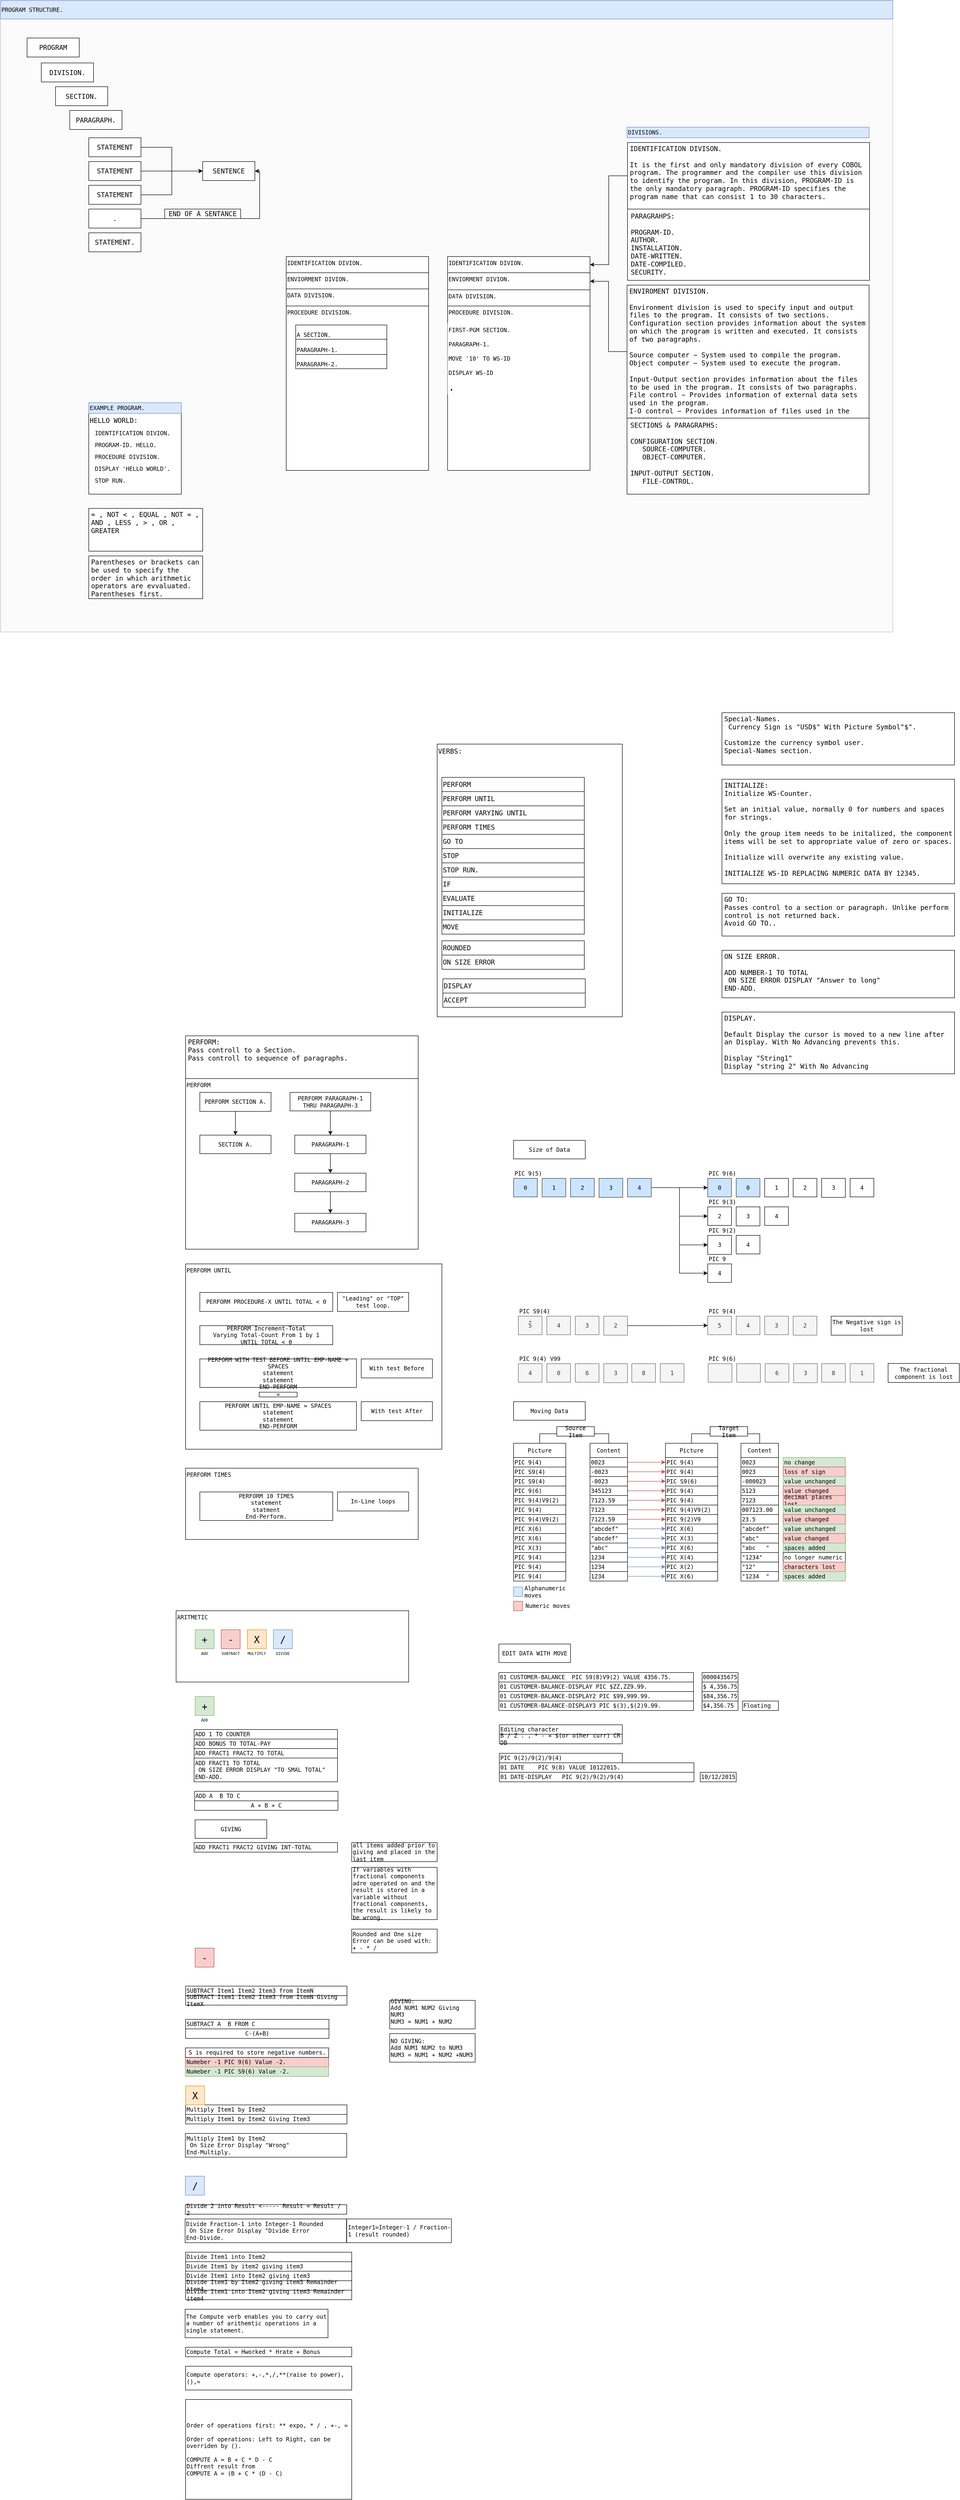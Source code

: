 <mxfile version="17.4.6" type="github">
  <diagram id="C5RBs43oDa-KdzZeNtuy" name="Page-1">
    <mxGraphModel dx="2066" dy="3434" grid="1" gridSize="10" guides="1" tooltips="1" connect="1" arrows="1" fold="1" page="1" pageScale="1" pageWidth="827" pageHeight="1169" math="0" shadow="0">
      <root>
        <mxCell id="WIyWlLk6GJQsqaUBKTNV-0" />
        <mxCell id="WIyWlLk6GJQsqaUBKTNV-1" parent="WIyWlLk6GJQsqaUBKTNV-0" />
        <mxCell id="vaEvOhFpkrkMO6RIvSpw-155" value="" style="rounded=0;whiteSpace=wrap;html=1;sketch=0;fontSize=12;align=left;verticalAlign=top;fontFamily=monospace,monospace;fillColor=#f5f5f5;strokeColor=#666666;fontColor=#333333;gradientColor=none;opacity=40;" parent="WIyWlLk6GJQsqaUBKTNV-1" vertex="1">
          <mxGeometry x="160" y="-1520" width="1880" height="1290" as="geometry" />
        </mxCell>
        <mxCell id="0SPa4WWuQhr1ZMCifeJm-9" value="PERFORM TIMES" style="rounded=0;whiteSpace=wrap;html=1;sketch=0;fontSize=12;align=left;verticalAlign=top;fontFamily=monospace,monospace;" parent="WIyWlLk6GJQsqaUBKTNV-1" vertex="1">
          <mxGeometry x="550" y="1530" width="490" height="150" as="geometry" />
        </mxCell>
        <mxCell id="2tYrgcLPRN9kF1lHlc3L-101" value="&lt;font style=&quot;font-size: 14px&quot;&gt;HELLO WORLD:&lt;/font&gt;" style="rounded=0;whiteSpace=wrap;html=1;sketch=0;fontSize=12;align=left;verticalAlign=top;fontFamily=monospace,monospace;" parent="WIyWlLk6GJQsqaUBKTNV-1" vertex="1">
          <mxGeometry x="346" y="-690" width="195" height="170" as="geometry" />
        </mxCell>
        <mxCell id="2tYrgcLPRN9kF1lHlc3L-31" value="PROCEDURE DIVISION." style="rounded=0;whiteSpace=wrap;html=1;sketch=0;verticalAlign=top;align=left;fontFamily=monospace,monospace;" parent="WIyWlLk6GJQsqaUBKTNV-1" vertex="1">
          <mxGeometry x="762" y="-916" width="300" height="346" as="geometry" />
        </mxCell>
        <mxCell id="zkfFHV4jXpPFQw0GAbJ--17" value="A SECTION." style="swimlane;fontStyle=0;align=left;verticalAlign=bottom;childLayout=stackLayout;horizontal=1;startSize=30;horizontalStack=0;resizeParent=1;resizeLast=0;collapsible=1;marginBottom=0;rounded=0;shadow=0;strokeWidth=1;spacingBottom=0;spacingRight=0;fontFamily=monospace,monospace;" parent="WIyWlLk6GJQsqaUBKTNV-1" vertex="1">
          <mxGeometry x="782" y="-876" width="192" height="92" as="geometry">
            <mxRectangle x="120" y="200" width="160" height="26" as="alternateBounds" />
          </mxGeometry>
        </mxCell>
        <mxCell id="2tYrgcLPRN9kF1lHlc3L-23" value="PARAGRAPH-1." style="swimlane;fontStyle=0;align=left;verticalAlign=bottom;childLayout=stackLayout;horizontal=1;startSize=32;horizontalStack=0;resizeParent=1;resizeLast=0;collapsible=1;marginBottom=0;rounded=0;shadow=0;strokeWidth=1;fontFamily=monospace,monospace;" parent="zkfFHV4jXpPFQw0GAbJ--17" vertex="1" collapsed="1">
          <mxGeometry y="30" width="192" height="32" as="geometry">
            <mxRectangle y="30" width="192" height="174" as="alternateBounds" />
          </mxGeometry>
        </mxCell>
        <mxCell id="2tYrgcLPRN9kF1lHlc3L-25" value="    Statement" style="text;align=left;verticalAlign=top;spacingLeft=4;spacingRight=4;overflow=hidden;rotatable=0;points=[[0,0.5],[1,0.5]];portConstraint=eastwest;rounded=0;shadow=0;html=0;" parent="2tYrgcLPRN9kF1lHlc3L-23" vertex="1">
          <mxGeometry y="32" width="192" height="26" as="geometry" />
        </mxCell>
        <mxCell id="2tYrgcLPRN9kF1lHlc3L-26" value="    Statement" style="text;align=left;verticalAlign=top;spacingLeft=4;spacingRight=4;overflow=hidden;rotatable=0;points=[[0,0.5],[1,0.5]];portConstraint=eastwest;rounded=0;shadow=0;html=0;" parent="2tYrgcLPRN9kF1lHlc3L-23" vertex="1">
          <mxGeometry y="58" width="192" height="28" as="geometry" />
        </mxCell>
        <mxCell id="2tYrgcLPRN9kF1lHlc3L-27" value="    ." style="text;align=left;verticalAlign=top;spacingLeft=4;spacingRight=4;overflow=hidden;rotatable=0;points=[[0,0.5],[1,0.5]];portConstraint=eastwest;rounded=0;shadow=0;html=0;" parent="2tYrgcLPRN9kF1lHlc3L-23" vertex="1">
          <mxGeometry y="86" width="192" height="28" as="geometry" />
        </mxCell>
        <mxCell id="2tYrgcLPRN9kF1lHlc3L-28" value="" style="line;html=1;strokeWidth=1;align=left;verticalAlign=middle;spacingTop=-1;spacingLeft=3;spacingRight=3;rotatable=0;labelPosition=right;points=[];portConstraint=eastwest;" parent="2tYrgcLPRN9kF1lHlc3L-23" vertex="1">
          <mxGeometry y="114" width="192" height="8" as="geometry" />
        </mxCell>
        <mxCell id="2tYrgcLPRN9kF1lHlc3L-29" value="    Statement." style="text;align=left;verticalAlign=top;spacingLeft=4;spacingRight=4;overflow=hidden;rotatable=0;points=[[0,0.5],[1,0.5]];portConstraint=eastwest;rounded=0;shadow=0;html=0;" parent="2tYrgcLPRN9kF1lHlc3L-23" vertex="1">
          <mxGeometry y="122" width="192" height="26" as="geometry" />
        </mxCell>
        <mxCell id="2tYrgcLPRN9kF1lHlc3L-32" value="    Statement." style="text;align=left;verticalAlign=top;spacingLeft=4;spacingRight=4;overflow=hidden;rotatable=0;points=[[0,0.5],[1,0.5]];portConstraint=eastwest;rounded=0;shadow=0;html=0;" parent="2tYrgcLPRN9kF1lHlc3L-23" vertex="1">
          <mxGeometry y="148" width="192" height="26" as="geometry" />
        </mxCell>
        <mxCell id="2tYrgcLPRN9kF1lHlc3L-5" value="PARAGRAPH-2." style="swimlane;fontStyle=0;align=left;verticalAlign=bottom;childLayout=stackLayout;horizontal=1;startSize=30;horizontalStack=0;resizeParent=1;resizeLast=0;collapsible=1;marginBottom=0;rounded=0;shadow=0;strokeWidth=1;fontFamily=monospace,monospace;" parent="zkfFHV4jXpPFQw0GAbJ--17" vertex="1" collapsed="1">
          <mxGeometry y="62" width="192" height="30" as="geometry">
            <mxRectangle y="62" width="192" height="118" as="alternateBounds" />
          </mxGeometry>
        </mxCell>
        <mxCell id="2tYrgcLPRN9kF1lHlc3L-7" value="    Statement" style="text;align=left;verticalAlign=top;spacingLeft=4;spacingRight=4;overflow=hidden;rotatable=0;points=[[0,0.5],[1,0.5]];portConstraint=eastwest;rounded=0;shadow=0;html=0;" parent="2tYrgcLPRN9kF1lHlc3L-5" vertex="1">
          <mxGeometry y="30" width="192" height="26" as="geometry" />
        </mxCell>
        <mxCell id="2tYrgcLPRN9kF1lHlc3L-14" value="    Statement" style="text;align=left;verticalAlign=top;spacingLeft=4;spacingRight=4;overflow=hidden;rotatable=0;points=[[0,0.5],[1,0.5]];portConstraint=eastwest;rounded=0;shadow=0;html=0;" parent="2tYrgcLPRN9kF1lHlc3L-5" vertex="1">
          <mxGeometry y="56" width="192" height="28" as="geometry" />
        </mxCell>
        <mxCell id="2tYrgcLPRN9kF1lHlc3L-11" value="" style="line;html=1;strokeWidth=1;align=left;verticalAlign=middle;spacingTop=-1;spacingLeft=3;spacingRight=3;rotatable=0;labelPosition=right;points=[];portConstraint=eastwest;" parent="2tYrgcLPRN9kF1lHlc3L-5" vertex="1">
          <mxGeometry y="84" width="192" height="8" as="geometry" />
        </mxCell>
        <mxCell id="2tYrgcLPRN9kF1lHlc3L-8" value="    Statement." style="text;align=left;verticalAlign=top;spacingLeft=4;spacingRight=4;overflow=hidden;rotatable=0;points=[[0,0.5],[1,0.5]];portConstraint=eastwest;rounded=0;shadow=0;html=0;" parent="2tYrgcLPRN9kF1lHlc3L-5" vertex="1">
          <mxGeometry y="92" width="192" height="24" as="geometry" />
        </mxCell>
        <mxCell id="2tYrgcLPRN9kF1lHlc3L-33" value="DATA DIVISION." style="rounded=0;whiteSpace=wrap;html=1;sketch=0;verticalAlign=top;align=left;fontFamily=monospace,monospace;" parent="WIyWlLk6GJQsqaUBKTNV-1" vertex="1">
          <mxGeometry x="762" y="-952" width="300" height="36" as="geometry" />
        </mxCell>
        <mxCell id="2tYrgcLPRN9kF1lHlc3L-34" value="ENVIORMENT DIVION." style="rounded=0;whiteSpace=wrap;html=1;sketch=0;verticalAlign=top;align=left;fontFamily=monospace,monospace;" parent="WIyWlLk6GJQsqaUBKTNV-1" vertex="1">
          <mxGeometry x="762" y="-986" width="300" height="34" as="geometry" />
        </mxCell>
        <mxCell id="2tYrgcLPRN9kF1lHlc3L-35" value="IDENTIFICATION DIVION." style="rounded=0;whiteSpace=wrap;html=1;sketch=0;verticalAlign=top;align=left;fontFamily=monospace,monospace;" parent="WIyWlLk6GJQsqaUBKTNV-1" vertex="1">
          <mxGeometry x="762" y="-1020" width="300" height="34" as="geometry" />
        </mxCell>
        <mxCell id="2tYrgcLPRN9kF1lHlc3L-41" value="PROCEDURE DIVISION." style="rounded=0;whiteSpace=wrap;html=1;sketch=0;verticalAlign=top;align=left;fontFamily=monospace,monospace;" parent="WIyWlLk6GJQsqaUBKTNV-1" vertex="1">
          <mxGeometry x="1102" y="-916" width="300" height="346" as="geometry" />
        </mxCell>
        <mxCell id="2tYrgcLPRN9kF1lHlc3L-55" value="DATA DIVISION." style="rounded=0;whiteSpace=wrap;html=1;sketch=0;verticalAlign=top;align=left;fontFamily=monospace,monospace;" parent="WIyWlLk6GJQsqaUBKTNV-1" vertex="1">
          <mxGeometry x="1102" y="-950" width="300" height="34" as="geometry" />
        </mxCell>
        <mxCell id="2tYrgcLPRN9kF1lHlc3L-56" value="ENVIORMENT DIVION." style="rounded=0;whiteSpace=wrap;html=1;sketch=0;verticalAlign=top;align=left;fontFamily=monospace,monospace;" parent="WIyWlLk6GJQsqaUBKTNV-1" vertex="1">
          <mxGeometry x="1102" y="-986" width="300" height="36" as="geometry" />
        </mxCell>
        <mxCell id="2tYrgcLPRN9kF1lHlc3L-57" value="IDENTIFICATION DIVION." style="rounded=0;whiteSpace=wrap;html=1;sketch=0;verticalAlign=top;align=left;fontFamily=monospace,monospace;" parent="WIyWlLk6GJQsqaUBKTNV-1" vertex="1">
          <mxGeometry x="1102" y="-1020" width="300" height="34" as="geometry" />
        </mxCell>
        <mxCell id="2tYrgcLPRN9kF1lHlc3L-36" value="FIRST-PGM SECTION." style="rounded=0;whiteSpace=wrap;html=1;sketch=0;strokeColor=none;align=left;fontFamily=monospace,monospace;" parent="WIyWlLk6GJQsqaUBKTNV-1" vertex="1">
          <mxGeometry x="1102" y="-880" width="150" height="30" as="geometry" />
        </mxCell>
        <mxCell id="2tYrgcLPRN9kF1lHlc3L-37" value="PARAGRAPH-1." style="rounded=0;whiteSpace=wrap;html=1;sketch=0;strokeColor=none;align=left;fontFamily=monospace,monospace;" parent="WIyWlLk6GJQsqaUBKTNV-1" vertex="1">
          <mxGeometry x="1102" y="-850" width="150" height="30" as="geometry" />
        </mxCell>
        <mxCell id="2tYrgcLPRN9kF1lHlc3L-38" value="MOVE &#39;10&#39; TO WS-ID" style="rounded=0;whiteSpace=wrap;html=1;sketch=0;strokeColor=none;align=left;fontFamily=monospace,monospace;" parent="WIyWlLk6GJQsqaUBKTNV-1" vertex="1">
          <mxGeometry x="1102" y="-820" width="150" height="30" as="geometry" />
        </mxCell>
        <mxCell id="2tYrgcLPRN9kF1lHlc3L-39" value="DISPLAY WS-ID" style="rounded=0;whiteSpace=wrap;html=1;sketch=0;strokeColor=none;align=left;fontFamily=monospace,monospace;" parent="WIyWlLk6GJQsqaUBKTNV-1" vertex="1">
          <mxGeometry x="1102" y="-790" width="150" height="30" as="geometry" />
        </mxCell>
        <mxCell id="2tYrgcLPRN9kF1lHlc3L-40" value="&lt;font style=&quot;font-size: 21px&quot;&gt;.&lt;/font&gt;" style="rounded=0;whiteSpace=wrap;html=1;sketch=0;strokeColor=none;align=left;fontFamily=monospace,monospace;" parent="WIyWlLk6GJQsqaUBKTNV-1" vertex="1">
          <mxGeometry x="1102" y="-760" width="150" height="30" as="geometry" />
        </mxCell>
        <mxCell id="2tYrgcLPRN9kF1lHlc3L-58" value="IDENTIFICATION DIVISON.&lt;br&gt;&lt;br&gt;It is the first and only mandatory division of every COBOL program. The programmer and the compiler use this division to identify the program. In this division, PROGRAM-ID is the only mandatory paragraph. PROGRAM-ID specifies the program name that can consist 1 to 30 characters." style="rounded=0;sketch=0;fontSize=14;align=left;verticalAlign=top;fontFamily=monospace,monospace;spacing=0;whiteSpace=wrap;html=1;spacingTop=0;spacingLeft=5;spacingRight=5;" parent="WIyWlLk6GJQsqaUBKTNV-1" vertex="1">
          <mxGeometry x="1481" y="-1260" width="510" height="140" as="geometry" />
        </mxCell>
        <mxCell id="2tYrgcLPRN9kF1lHlc3L-59" value="" style="endArrow=classic;html=1;rounded=0;fontSize=21;edgeStyle=orthogonalEdgeStyle;entryX=1;entryY=0.5;entryDx=0;entryDy=0;fontFamily=monospace,monospace;" parent="WIyWlLk6GJQsqaUBKTNV-1" source="2tYrgcLPRN9kF1lHlc3L-58" target="2tYrgcLPRN9kF1lHlc3L-57" edge="1">
          <mxGeometry width="50" height="50" relative="1" as="geometry">
            <mxPoint x="970" y="102" as="sourcePoint" />
            <mxPoint x="1020" y="52" as="targetPoint" />
          </mxGeometry>
        </mxCell>
        <mxCell id="2tYrgcLPRN9kF1lHlc3L-60" value="PERFORM" style="rounded=0;whiteSpace=wrap;html=1;sketch=0;fontSize=12;align=left;verticalAlign=top;fontFamily=monospace,monospace;" parent="WIyWlLk6GJQsqaUBKTNV-1" vertex="1">
          <mxGeometry x="550" y="710" width="490" height="359" as="geometry" />
        </mxCell>
        <mxCell id="2tYrgcLPRN9kF1lHlc3L-64" style="edgeStyle=orthogonalEdgeStyle;rounded=0;orthogonalLoop=1;jettySize=auto;html=1;exitX=0.5;exitY=1;exitDx=0;exitDy=0;entryX=0.5;entryY=0;entryDx=0;entryDy=0;fontSize=12;fontFamily=monospace,monospace;" parent="WIyWlLk6GJQsqaUBKTNV-1" source="2tYrgcLPRN9kF1lHlc3L-61" target="2tYrgcLPRN9kF1lHlc3L-63" edge="1">
          <mxGeometry relative="1" as="geometry" />
        </mxCell>
        <mxCell id="2tYrgcLPRN9kF1lHlc3L-61" value="PERFORM SECTION A." style="rounded=0;whiteSpace=wrap;html=1;sketch=0;fontSize=12;fontFamily=monospace,monospace;" parent="WIyWlLk6GJQsqaUBKTNV-1" vertex="1">
          <mxGeometry x="580" y="739" width="150" height="40" as="geometry" />
        </mxCell>
        <mxCell id="2tYrgcLPRN9kF1lHlc3L-68" style="edgeStyle=orthogonalEdgeStyle;rounded=0;orthogonalLoop=1;jettySize=auto;html=1;exitX=0.5;exitY=1;exitDx=0;exitDy=0;entryX=0.5;entryY=0;entryDx=0;entryDy=0;fontSize=12;fontFamily=monospace,monospace;" parent="WIyWlLk6GJQsqaUBKTNV-1" source="2tYrgcLPRN9kF1lHlc3L-62" target="2tYrgcLPRN9kF1lHlc3L-65" edge="1">
          <mxGeometry relative="1" as="geometry" />
        </mxCell>
        <mxCell id="2tYrgcLPRN9kF1lHlc3L-62" value="PERFORM PARAGRAPH-1&lt;br&gt;THRU PARAGRAPH-3" style="rounded=0;whiteSpace=wrap;html=1;sketch=0;fontSize=12;fontFamily=monospace,monospace;" parent="WIyWlLk6GJQsqaUBKTNV-1" vertex="1">
          <mxGeometry x="770" y="739" width="170" height="39" as="geometry" />
        </mxCell>
        <mxCell id="2tYrgcLPRN9kF1lHlc3L-63" value="SECTION A." style="rounded=0;whiteSpace=wrap;html=1;sketch=0;fontSize=12;fontFamily=monospace,monospace;" parent="WIyWlLk6GJQsqaUBKTNV-1" vertex="1">
          <mxGeometry x="580" y="829" width="150" height="39" as="geometry" />
        </mxCell>
        <mxCell id="2tYrgcLPRN9kF1lHlc3L-69" style="edgeStyle=orthogonalEdgeStyle;rounded=0;orthogonalLoop=1;jettySize=auto;html=1;exitX=0.5;exitY=1;exitDx=0;exitDy=0;fontSize=12;fontFamily=monospace,monospace;" parent="WIyWlLk6GJQsqaUBKTNV-1" source="2tYrgcLPRN9kF1lHlc3L-65" target="2tYrgcLPRN9kF1lHlc3L-66" edge="1">
          <mxGeometry relative="1" as="geometry" />
        </mxCell>
        <mxCell id="2tYrgcLPRN9kF1lHlc3L-65" value="PARAGRAPH-1" style="rounded=0;whiteSpace=wrap;html=1;sketch=0;fontSize=12;fontFamily=monospace,monospace;" parent="WIyWlLk6GJQsqaUBKTNV-1" vertex="1">
          <mxGeometry x="780" y="829" width="150" height="39" as="geometry" />
        </mxCell>
        <mxCell id="2tYrgcLPRN9kF1lHlc3L-70" style="edgeStyle=orthogonalEdgeStyle;rounded=0;orthogonalLoop=1;jettySize=auto;html=1;exitX=0.5;exitY=1;exitDx=0;exitDy=0;fontSize=12;fontFamily=monospace,monospace;" parent="WIyWlLk6GJQsqaUBKTNV-1" source="2tYrgcLPRN9kF1lHlc3L-66" target="2tYrgcLPRN9kF1lHlc3L-67" edge="1">
          <mxGeometry relative="1" as="geometry" />
        </mxCell>
        <mxCell id="2tYrgcLPRN9kF1lHlc3L-66" value="PARAGRAPH-2" style="rounded=0;whiteSpace=wrap;html=1;sketch=0;fontSize=12;fontFamily=monospace,monospace;" parent="WIyWlLk6GJQsqaUBKTNV-1" vertex="1">
          <mxGeometry x="780" y="909" width="150" height="39" as="geometry" />
        </mxCell>
        <mxCell id="2tYrgcLPRN9kF1lHlc3L-67" value="PARAGRAPH-3" style="rounded=0;whiteSpace=wrap;html=1;sketch=0;fontSize=12;fontFamily=monospace,monospace;" parent="WIyWlLk6GJQsqaUBKTNV-1" vertex="1">
          <mxGeometry x="780" y="993.5" width="150" height="39" as="geometry" />
        </mxCell>
        <mxCell id="2tYrgcLPRN9kF1lHlc3L-72" style="edgeStyle=orthogonalEdgeStyle;rounded=0;orthogonalLoop=1;jettySize=auto;html=1;exitX=0.5;exitY=1;exitDx=0;exitDy=0;fontSize=12;fontFamily=monospace,monospace;" parent="WIyWlLk6GJQsqaUBKTNV-1" edge="1">
          <mxGeometry relative="1" as="geometry">
            <mxPoint x="795" y="710" as="sourcePoint" />
            <mxPoint x="795" y="710" as="targetPoint" />
          </mxGeometry>
        </mxCell>
        <mxCell id="2tYrgcLPRN9kF1lHlc3L-76" value="&lt;font&gt;IDENTIFICATION DIVION.&lt;/font&gt;" style="rounded=0;whiteSpace=wrap;html=1;sketch=0;verticalAlign=top;align=left;fontFamily=monospace,monospace;strokeColor=none;" parent="WIyWlLk6GJQsqaUBKTNV-1" vertex="1">
          <mxGeometry x="357" y="-662.5" width="164" height="25" as="geometry" />
        </mxCell>
        <mxCell id="2tYrgcLPRN9kF1lHlc3L-77" value="PROGRAM-ID. HELLO." style="rounded=0;whiteSpace=wrap;html=1;sketch=0;verticalAlign=top;align=left;fontFamily=monospace,monospace;strokeColor=none;" parent="WIyWlLk6GJQsqaUBKTNV-1" vertex="1">
          <mxGeometry x="357" y="-637.5" width="164" height="25" as="geometry" />
        </mxCell>
        <mxCell id="2tYrgcLPRN9kF1lHlc3L-78" value="PROCEDURE DIVISION." style="rounded=0;whiteSpace=wrap;html=1;sketch=0;verticalAlign=top;align=left;fontFamily=monospace,monospace;strokeColor=none;" parent="WIyWlLk6GJQsqaUBKTNV-1" vertex="1">
          <mxGeometry x="357" y="-612.5" width="164" height="25" as="geometry" />
        </mxCell>
        <mxCell id="2tYrgcLPRN9kF1lHlc3L-79" value="DISPLAY &#39;HELLO WORLD&#39;." style="rounded=0;whiteSpace=wrap;html=1;sketch=0;verticalAlign=top;align=left;fontFamily=monospace,monospace;strokeColor=none;" parent="WIyWlLk6GJQsqaUBKTNV-1" vertex="1">
          <mxGeometry x="357" y="-587.5" width="164" height="25" as="geometry" />
        </mxCell>
        <mxCell id="2tYrgcLPRN9kF1lHlc3L-80" value="&lt;div&gt;STOP RUN.&lt;/div&gt;&lt;div&gt;&lt;br&gt;&lt;/div&gt;" style="rounded=0;whiteSpace=wrap;html=1;sketch=0;verticalAlign=top;align=left;fontFamily=monospace,monospace;strokeColor=none;" parent="WIyWlLk6GJQsqaUBKTNV-1" vertex="1">
          <mxGeometry x="357" y="-562.5" width="164" height="25" as="geometry" />
        </mxCell>
        <mxCell id="2tYrgcLPRN9kF1lHlc3L-81" value="&lt;div style=&quot;font-size: 14px&quot;&gt;&lt;font style=&quot;font-size: 14px&quot;&gt;PARAGRAHPS:&lt;/font&gt;&lt;/div&gt;&lt;div style=&quot;font-size: 14px&quot;&gt;&lt;font style=&quot;font-size: 14px&quot;&gt;&lt;br&gt;&lt;/font&gt;&lt;/div&gt;&lt;div style=&quot;font-size: 14px&quot;&gt;&lt;font style=&quot;font-size: 14px&quot;&gt;PROGRAM-ID.&lt;/font&gt;&lt;/div&gt;&lt;div style=&quot;font-size: 14px&quot;&gt;&lt;font style=&quot;font-size: 14px&quot;&gt;AUTHOR.&lt;/font&gt;&lt;/div&gt;&lt;div style=&quot;font-size: 14px&quot;&gt;&lt;font style=&quot;font-size: 14px&quot;&gt;INSTALLATION.&lt;/font&gt;&lt;/div&gt;&lt;div style=&quot;font-size: 14px&quot;&gt;&lt;font style=&quot;font-size: 14px&quot;&gt;DATE-WRITTEN.&lt;/font&gt;&lt;/div&gt;&lt;div style=&quot;font-size: 14px&quot;&gt;&lt;font style=&quot;font-size: 14px&quot;&gt;DATE-COMPILED.&lt;/font&gt;&lt;/div&gt;&lt;div style=&quot;font-size: 14px&quot;&gt;&lt;font style=&quot;font-size: 14px&quot;&gt;SECURITY.&lt;/font&gt;&lt;/div&gt;" style="rounded=0;whiteSpace=wrap;html=1;sketch=0;verticalAlign=top;align=left;fontFamily=monospace,monospace;spacingLeft=5;spacingRight=5;" parent="WIyWlLk6GJQsqaUBKTNV-1" vertex="1">
          <mxGeometry x="1481" y="-1120" width="510" height="150" as="geometry" />
        </mxCell>
        <mxCell id="2tYrgcLPRN9kF1lHlc3L-82" value="PROGRAM" style="rounded=0;whiteSpace=wrap;html=1;sketch=0;fontFamily=monospace,monospace;fontSize=14;" parent="WIyWlLk6GJQsqaUBKTNV-1" vertex="1">
          <mxGeometry x="216" y="-1480" width="110" height="40" as="geometry" />
        </mxCell>
        <mxCell id="2tYrgcLPRN9kF1lHlc3L-83" value="DIVISION." style="rounded=0;whiteSpace=wrap;html=1;sketch=0;fontFamily=monospace,monospace;fontSize=14;" parent="WIyWlLk6GJQsqaUBKTNV-1" vertex="1">
          <mxGeometry x="246" y="-1427.5" width="110" height="40" as="geometry" />
        </mxCell>
        <mxCell id="2tYrgcLPRN9kF1lHlc3L-84" value="SECTION." style="rounded=0;whiteSpace=wrap;html=1;sketch=0;fontFamily=monospace,monospace;fontSize=14;" parent="WIyWlLk6GJQsqaUBKTNV-1" vertex="1">
          <mxGeometry x="276" y="-1377.5" width="110" height="40" as="geometry" />
        </mxCell>
        <mxCell id="2tYrgcLPRN9kF1lHlc3L-85" value="PARAGRAPH." style="rounded=0;whiteSpace=wrap;html=1;sketch=0;fontFamily=monospace,monospace;fontSize=14;" parent="WIyWlLk6GJQsqaUBKTNV-1" vertex="1">
          <mxGeometry x="306" y="-1327.5" width="110" height="40" as="geometry" />
        </mxCell>
        <mxCell id="2tYrgcLPRN9kF1lHlc3L-86" value="STATEMENT" style="rounded=0;whiteSpace=wrap;html=1;sketch=0;fontFamily=monospace,monospace;fontSize=14;" parent="WIyWlLk6GJQsqaUBKTNV-1" vertex="1">
          <mxGeometry x="346" y="-1270" width="110" height="40" as="geometry" />
        </mxCell>
        <mxCell id="2tYrgcLPRN9kF1lHlc3L-87" value="STATEMENT" style="rounded=0;whiteSpace=wrap;html=1;sketch=0;fontFamily=monospace,monospace;fontSize=14;" parent="WIyWlLk6GJQsqaUBKTNV-1" vertex="1">
          <mxGeometry x="346" y="-1220" width="110" height="40" as="geometry" />
        </mxCell>
        <mxCell id="2tYrgcLPRN9kF1lHlc3L-88" value="STATEMENT" style="rounded=0;whiteSpace=wrap;html=1;sketch=0;fontFamily=monospace,monospace;fontSize=14;" parent="WIyWlLk6GJQsqaUBKTNV-1" vertex="1">
          <mxGeometry x="346" y="-1170" width="110" height="40" as="geometry" />
        </mxCell>
        <mxCell id="2tYrgcLPRN9kF1lHlc3L-89" value="." style="rounded=0;whiteSpace=wrap;html=1;sketch=0;fontFamily=monospace,monospace;fontSize=14;" parent="WIyWlLk6GJQsqaUBKTNV-1" vertex="1">
          <mxGeometry x="346" y="-1120" width="110" height="40" as="geometry" />
        </mxCell>
        <mxCell id="2tYrgcLPRN9kF1lHlc3L-90" value="STATEMENT." style="rounded=0;whiteSpace=wrap;html=1;sketch=0;fontFamily=monospace,monospace;fontSize=14;" parent="WIyWlLk6GJQsqaUBKTNV-1" vertex="1">
          <mxGeometry x="346" y="-1070" width="110" height="40" as="geometry" />
        </mxCell>
        <mxCell id="2tYrgcLPRN9kF1lHlc3L-91" value="SENTENCE" style="rounded=0;whiteSpace=wrap;html=1;sketch=0;fontFamily=monospace,monospace;fontSize=14;" parent="WIyWlLk6GJQsqaUBKTNV-1" vertex="1">
          <mxGeometry x="586" y="-1220" width="110" height="40" as="geometry" />
        </mxCell>
        <mxCell id="2tYrgcLPRN9kF1lHlc3L-92" value="" style="endArrow=classic;html=1;rounded=0;fontSize=21;edgeStyle=orthogonalEdgeStyle;entryX=0;entryY=0.5;entryDx=0;entryDy=0;exitX=1;exitY=0.5;exitDx=0;exitDy=0;fontFamily=monospace,monospace;" parent="WIyWlLk6GJQsqaUBKTNV-1" source="2tYrgcLPRN9kF1lHlc3L-86" target="2tYrgcLPRN9kF1lHlc3L-91" edge="1">
          <mxGeometry width="50" height="50" relative="1" as="geometry">
            <mxPoint x="916" y="-1257.5" as="sourcePoint" />
            <mxPoint x="736" y="-1002.5" as="targetPoint" />
          </mxGeometry>
        </mxCell>
        <mxCell id="2tYrgcLPRN9kF1lHlc3L-93" value="" style="endArrow=classic;html=1;rounded=0;fontSize=21;edgeStyle=orthogonalEdgeStyle;entryX=0;entryY=0.5;entryDx=0;entryDy=0;exitX=1;exitY=0.5;exitDx=0;exitDy=0;fontFamily=monospace,monospace;" parent="WIyWlLk6GJQsqaUBKTNV-1" source="2tYrgcLPRN9kF1lHlc3L-87" target="2tYrgcLPRN9kF1lHlc3L-91" edge="1">
          <mxGeometry width="50" height="50" relative="1" as="geometry">
            <mxPoint x="466" y="-1240" as="sourcePoint" />
            <mxPoint x="596" y="-1160" as="targetPoint" />
          </mxGeometry>
        </mxCell>
        <mxCell id="2tYrgcLPRN9kF1lHlc3L-94" value="" style="endArrow=classic;html=1;rounded=0;fontSize=21;edgeStyle=orthogonalEdgeStyle;entryX=0;entryY=0.5;entryDx=0;entryDy=0;exitX=1;exitY=0.5;exitDx=0;exitDy=0;fontFamily=monospace,monospace;" parent="WIyWlLk6GJQsqaUBKTNV-1" source="2tYrgcLPRN9kF1lHlc3L-88" target="2tYrgcLPRN9kF1lHlc3L-91" edge="1">
          <mxGeometry width="50" height="50" relative="1" as="geometry">
            <mxPoint x="466" y="-1180" as="sourcePoint" />
            <mxPoint x="596" y="-1160" as="targetPoint" />
          </mxGeometry>
        </mxCell>
        <mxCell id="2tYrgcLPRN9kF1lHlc3L-95" value="" style="endArrow=classic;html=1;rounded=0;fontSize=21;edgeStyle=orthogonalEdgeStyle;entryX=1;entryY=0.5;entryDx=0;entryDy=0;exitX=1;exitY=0.5;exitDx=0;exitDy=0;fontFamily=monospace,monospace;" parent="WIyWlLk6GJQsqaUBKTNV-1" source="2tYrgcLPRN9kF1lHlc3L-89" target="2tYrgcLPRN9kF1lHlc3L-91" edge="1">
          <mxGeometry width="50" height="50" relative="1" as="geometry">
            <mxPoint x="596" y="-1040" as="sourcePoint" />
            <mxPoint x="726" y="-1100" as="targetPoint" />
          </mxGeometry>
        </mxCell>
        <mxCell id="2tYrgcLPRN9kF1lHlc3L-96" value="END OF A SENTANCE" style="rounded=0;whiteSpace=wrap;html=1;sketch=0;fontFamily=monospace,monospace;fontSize=14;" parent="WIyWlLk6GJQsqaUBKTNV-1" vertex="1">
          <mxGeometry x="506" y="-1120" width="160" height="20" as="geometry" />
        </mxCell>
        <mxCell id="2tYrgcLPRN9kF1lHlc3L-97" value="&lt;font style=&quot;font-size: 14px&quot;&gt;VERBS:&lt;/font&gt;" style="rounded=0;whiteSpace=wrap;html=1;sketch=0;fontSize=12;align=left;verticalAlign=top;fontFamily=monospace,monospace;" parent="WIyWlLk6GJQsqaUBKTNV-1" vertex="1">
          <mxGeometry x="1080" y="6" width="390" height="574" as="geometry" />
        </mxCell>
        <mxCell id="2tYrgcLPRN9kF1lHlc3L-98" value="&lt;font style=&quot;font-size: 14px&quot;&gt;PERFORM&lt;/font&gt;" style="rounded=0;whiteSpace=wrap;html=1;sketch=0;verticalAlign=top;align=left;fontFamily=monospace,monospace;" parent="WIyWlLk6GJQsqaUBKTNV-1" vertex="1">
          <mxGeometry x="1090" y="76" width="300" height="30" as="geometry" />
        </mxCell>
        <mxCell id="2tYrgcLPRN9kF1lHlc3L-99" value="&lt;font style=&quot;font-size: 14px&quot;&gt;GO TO&lt;/font&gt;" style="rounded=0;whiteSpace=wrap;html=1;sketch=0;verticalAlign=top;align=left;fontFamily=monospace,monospace;" parent="WIyWlLk6GJQsqaUBKTNV-1" vertex="1">
          <mxGeometry x="1090" y="196" width="300" height="30" as="geometry" />
        </mxCell>
        <mxCell id="2tYrgcLPRN9kF1lHlc3L-100" value="PERFORM:&lt;br&gt;&lt;div&gt;Pass controll to a Section.&lt;/div&gt;&lt;div&gt;Pass controll to sequence of paragraphs.&lt;br&gt;&lt;/div&gt;&lt;div&gt;&lt;br&gt;&lt;/div&gt;" style="rounded=0;sketch=0;fontSize=14;align=left;verticalAlign=top;fontFamily=monospace,monospace;spacing=0;whiteSpace=wrap;html=1;spacingTop=0;spacingLeft=5;spacingRight=5;" parent="WIyWlLk6GJQsqaUBKTNV-1" vertex="1">
          <mxGeometry x="550" y="620" width="490" height="90" as="geometry" />
        </mxCell>
        <mxCell id="2tYrgcLPRN9kF1lHlc3L-102" value="GO TO:&lt;br&gt;Passes control to a section or paragraph. Unlike perform control is not returned back.&amp;nbsp;&lt;br&gt;Avoid GO TO.." style="rounded=0;sketch=0;fontSize=14;align=left;verticalAlign=top;fontFamily=monospace,monospace;spacing=0;whiteSpace=wrap;html=1;spacingTop=0;spacingLeft=5;spacingRight=5;" parent="WIyWlLk6GJQsqaUBKTNV-1" vertex="1">
          <mxGeometry x="1680" y="320" width="490" height="90" as="geometry" />
        </mxCell>
        <mxCell id="2tYrgcLPRN9kF1lHlc3L-103" value="&lt;font style=&quot;font-size: 14px&quot;&gt;STOP&lt;/font&gt;" style="rounded=0;whiteSpace=wrap;html=1;sketch=0;verticalAlign=top;align=left;fontFamily=monospace,monospace;" parent="WIyWlLk6GJQsqaUBKTNV-1" vertex="1">
          <mxGeometry x="1090" y="226" width="300" height="30" as="geometry" />
        </mxCell>
        <mxCell id="2tYrgcLPRN9kF1lHlc3L-104" value="&lt;font style=&quot;font-size: 14px&quot;&gt;STOP RUN.&lt;/font&gt;" style="rounded=0;whiteSpace=wrap;html=1;sketch=0;verticalAlign=top;align=left;fontFamily=monospace,monospace;" parent="WIyWlLk6GJQsqaUBKTNV-1" vertex="1">
          <mxGeometry x="1090" y="256" width="300" height="30" as="geometry" />
        </mxCell>
        <mxCell id="2tYrgcLPRN9kF1lHlc3L-105" value="&lt;font style=&quot;font-size: 14px&quot;&gt;IF&lt;/font&gt;" style="rounded=0;whiteSpace=wrap;html=1;sketch=0;verticalAlign=top;align=left;fontFamily=monospace,monospace;" parent="WIyWlLk6GJQsqaUBKTNV-1" vertex="1">
          <mxGeometry x="1090" y="286" width="300" height="30" as="geometry" />
        </mxCell>
        <mxCell id="2tYrgcLPRN9kF1lHlc3L-106" value="&lt;font style=&quot;font-size: 14px&quot;&gt;EVALUATE&lt;/font&gt;" style="rounded=0;whiteSpace=wrap;html=1;sketch=0;verticalAlign=top;align=left;fontFamily=monospace,monospace;" parent="WIyWlLk6GJQsqaUBKTNV-1" vertex="1">
          <mxGeometry x="1090" y="316" width="300" height="30" as="geometry" />
        </mxCell>
        <mxCell id="2tYrgcLPRN9kF1lHlc3L-107" value="= , NOT &amp;lt; , EQUAL , NOT = , AND , LESS , &amp;gt; , OR , GREATER" style="rounded=0;sketch=0;fontSize=14;align=left;verticalAlign=top;fontFamily=monospace,monospace;spacing=0;whiteSpace=wrap;html=1;spacingTop=0;spacingLeft=5;spacingRight=5;" parent="WIyWlLk6GJQsqaUBKTNV-1" vertex="1">
          <mxGeometry x="346" y="-490" width="240" height="90" as="geometry" />
        </mxCell>
        <mxCell id="2tYrgcLPRN9kF1lHlc3L-108" value="Parentheses or brackets can be used to specify the order in which arithmetic operators are evvaluated. Parentheses first." style="rounded=0;sketch=0;fontSize=14;align=left;verticalAlign=top;fontFamily=monospace,monospace;spacing=0;whiteSpace=wrap;html=1;spacingTop=0;spacingLeft=5;spacingRight=5;" parent="WIyWlLk6GJQsqaUBKTNV-1" vertex="1">
          <mxGeometry x="346" y="-390" width="240" height="90" as="geometry" />
        </mxCell>
        <mxCell id="0SPa4WWuQhr1ZMCifeJm-0" value="PERFORM UNTIL" style="rounded=0;whiteSpace=wrap;html=1;sketch=0;fontSize=12;align=left;verticalAlign=top;fontFamily=monospace,monospace;" parent="WIyWlLk6GJQsqaUBKTNV-1" vertex="1">
          <mxGeometry x="550" y="1100" width="540" height="390" as="geometry" />
        </mxCell>
        <mxCell id="0SPa4WWuQhr1ZMCifeJm-1" value="PERFORM PROCEDURE-X UNTIL TOTAL &amp;lt; 0" style="rounded=0;whiteSpace=wrap;html=1;sketch=0;fontSize=12;fontFamily=monospace,monospace;" parent="WIyWlLk6GJQsqaUBKTNV-1" vertex="1">
          <mxGeometry x="580" y="1160" width="280" height="40" as="geometry" />
        </mxCell>
        <mxCell id="0SPa4WWuQhr1ZMCifeJm-2" value="PERFORM Increment-Total&lt;br&gt;Varying Total-Count From 1 by 1&lt;br&gt;UNTIL TOTAL &amp;lt; 0" style="rounded=0;whiteSpace=wrap;html=1;sketch=0;fontSize=12;fontFamily=monospace,monospace;" parent="WIyWlLk6GJQsqaUBKTNV-1" vertex="1">
          <mxGeometry x="580" y="1230" width="280" height="40" as="geometry" />
        </mxCell>
        <mxCell id="0SPa4WWuQhr1ZMCifeJm-3" value="&quot;Leading&quot; or &quot;TOP&quot; test loop." style="rounded=0;whiteSpace=wrap;html=1;sketch=0;fontSize=12;fontFamily=monospace,monospace;" parent="WIyWlLk6GJQsqaUBKTNV-1" vertex="1">
          <mxGeometry x="870" y="1160" width="150" height="40" as="geometry" />
        </mxCell>
        <mxCell id="0SPa4WWuQhr1ZMCifeJm-4" value="PERFORM 10 TIMES&lt;br&gt;statement&lt;br&gt;statment&lt;br&gt;End-Perform." style="rounded=0;whiteSpace=wrap;html=1;sketch=0;fontSize=12;fontFamily=monospace,monospace;" parent="WIyWlLk6GJQsqaUBKTNV-1" vertex="1">
          <mxGeometry x="580" y="1580" width="280" height="60" as="geometry" />
        </mxCell>
        <mxCell id="0SPa4WWuQhr1ZMCifeJm-5" value="In-Line loops" style="rounded=0;whiteSpace=wrap;html=1;sketch=0;fontSize=12;fontFamily=monospace,monospace;" parent="WIyWlLk6GJQsqaUBKTNV-1" vertex="1">
          <mxGeometry x="870" y="1580" width="150" height="40" as="geometry" />
        </mxCell>
        <mxCell id="0SPa4WWuQhr1ZMCifeJm-6" value="&lt;font style=&quot;font-size: 14px&quot;&gt;PERFORM UNTIL&lt;/font&gt;" style="rounded=0;whiteSpace=wrap;html=1;sketch=0;verticalAlign=top;align=left;fontFamily=monospace,monospace;" parent="WIyWlLk6GJQsqaUBKTNV-1" vertex="1">
          <mxGeometry x="1090" y="106" width="300" height="30" as="geometry" />
        </mxCell>
        <mxCell id="0SPa4WWuQhr1ZMCifeJm-7" value="&lt;font style=&quot;font-size: 14px&quot;&gt;PERFORM TIMES&lt;/font&gt;" style="rounded=0;whiteSpace=wrap;html=1;sketch=0;verticalAlign=top;align=left;fontFamily=monospace,monospace;" parent="WIyWlLk6GJQsqaUBKTNV-1" vertex="1">
          <mxGeometry x="1090" y="166" width="300" height="30" as="geometry" />
        </mxCell>
        <mxCell id="0SPa4WWuQhr1ZMCifeJm-8" value="PERFORM WITH TEST BEFORE UNTIL EMP-NAME = SPACES&lt;br&gt;statement&lt;br&gt;statement&lt;br&gt;END-PERFORM" style="rounded=0;whiteSpace=wrap;html=1;sketch=0;fontSize=12;fontFamily=monospace,monospace;" parent="WIyWlLk6GJQsqaUBKTNV-1" vertex="1">
          <mxGeometry x="580" y="1300" width="330" height="60" as="geometry" />
        </mxCell>
        <mxCell id="0SPa4WWuQhr1ZMCifeJm-10" value="PERFORM UNTIL EMP-NAME = SPACES&lt;br&gt;statement&lt;br&gt;statement&lt;br&gt;END-PERFORM" style="rounded=0;whiteSpace=wrap;html=1;sketch=0;fontSize=12;fontFamily=monospace,monospace;" parent="WIyWlLk6GJQsqaUBKTNV-1" vertex="1">
          <mxGeometry x="580" y="1390" width="330" height="60" as="geometry" />
        </mxCell>
        <mxCell id="0SPa4WWuQhr1ZMCifeJm-11" value="=" style="rounded=0;whiteSpace=wrap;html=1;sketch=0;fontSize=12;fontFamily=monospace,monospace;" parent="WIyWlLk6GJQsqaUBKTNV-1" vertex="1">
          <mxGeometry x="705" y="1370" width="80" height="10" as="geometry" />
        </mxCell>
        <mxCell id="0SPa4WWuQhr1ZMCifeJm-12" value="With test After" style="rounded=0;whiteSpace=wrap;html=1;sketch=0;fontSize=12;fontFamily=monospace,monospace;" parent="WIyWlLk6GJQsqaUBKTNV-1" vertex="1">
          <mxGeometry x="920" y="1390" width="150" height="40" as="geometry" />
        </mxCell>
        <mxCell id="0SPa4WWuQhr1ZMCifeJm-13" value="With test Before" style="rounded=0;whiteSpace=wrap;html=1;sketch=0;fontSize=12;fontFamily=monospace,monospace;" parent="WIyWlLk6GJQsqaUBKTNV-1" vertex="1">
          <mxGeometry x="920" y="1300" width="150" height="40" as="geometry" />
        </mxCell>
        <mxCell id="4XeJo6gM6CmiMxU_BUCI-0" value="&lt;font style=&quot;font-size: 14px&quot;&gt;PERFORM VARYING UNTIL&lt;/font&gt;" style="rounded=0;whiteSpace=wrap;html=1;sketch=0;verticalAlign=top;align=left;fontFamily=monospace,monospace;" parent="WIyWlLk6GJQsqaUBKTNV-1" vertex="1">
          <mxGeometry x="1090" y="136" width="300" height="30" as="geometry" />
        </mxCell>
        <mxCell id="4XeJo6gM6CmiMxU_BUCI-1" value="0" style="rounded=0;whiteSpace=wrap;html=1;sketch=0;fontSize=12;fontFamily=monospace,monospace;fillColor=#cce5ff;strokeColor=#36393d;" parent="WIyWlLk6GJQsqaUBKTNV-1" vertex="1">
          <mxGeometry x="1241" y="920" width="50" height="39" as="geometry" />
        </mxCell>
        <mxCell id="4XeJo6gM6CmiMxU_BUCI-2" value="1" style="rounded=0;whiteSpace=wrap;html=1;sketch=0;fontSize=12;fontFamily=monospace,monospace;fillColor=#cce5ff;strokeColor=#36393d;" parent="WIyWlLk6GJQsqaUBKTNV-1" vertex="1">
          <mxGeometry x="1301" y="920" width="50" height="39" as="geometry" />
        </mxCell>
        <mxCell id="4XeJo6gM6CmiMxU_BUCI-3" value="2" style="rounded=0;whiteSpace=wrap;html=1;sketch=0;fontSize=12;fontFamily=monospace,monospace;fillColor=#cce5ff;strokeColor=#36393d;" parent="WIyWlLk6GJQsqaUBKTNV-1" vertex="1">
          <mxGeometry x="1361" y="920" width="50" height="39" as="geometry" />
        </mxCell>
        <mxCell id="4XeJo6gM6CmiMxU_BUCI-4" value="3" style="rounded=0;whiteSpace=wrap;html=1;sketch=0;fontSize=12;fontFamily=monospace,monospace;fillColor=#cce5ff;strokeColor=#36393d;" parent="WIyWlLk6GJQsqaUBKTNV-1" vertex="1">
          <mxGeometry x="1421" y="920" width="50" height="40" as="geometry" />
        </mxCell>
        <mxCell id="4XeJo6gM6CmiMxU_BUCI-5" value="4" style="rounded=0;whiteSpace=wrap;html=1;sketch=0;fontSize=12;fontFamily=monospace,monospace;fillColor=#cce5ff;strokeColor=#36393d;" parent="WIyWlLk6GJQsqaUBKTNV-1" vertex="1">
          <mxGeometry x="1481" y="920" width="50" height="39" as="geometry" />
        </mxCell>
        <mxCell id="4XeJo6gM6CmiMxU_BUCI-6" value="0" style="rounded=0;whiteSpace=wrap;html=1;sketch=0;fontSize=12;fontFamily=monospace,monospace;fillColor=#cce5ff;strokeColor=#36393d;" parent="WIyWlLk6GJQsqaUBKTNV-1" vertex="1">
          <mxGeometry x="1710" y="920" width="50" height="39" as="geometry" />
        </mxCell>
        <mxCell id="4XeJo6gM6CmiMxU_BUCI-7" value="1" style="rounded=0;whiteSpace=wrap;html=1;sketch=0;fontSize=12;fontFamily=monospace,monospace;" parent="WIyWlLk6GJQsqaUBKTNV-1" vertex="1">
          <mxGeometry x="1770" y="920" width="50" height="39" as="geometry" />
        </mxCell>
        <mxCell id="4XeJo6gM6CmiMxU_BUCI-8" value="2" style="rounded=0;whiteSpace=wrap;html=1;sketch=0;fontSize=12;fontFamily=monospace,monospace;" parent="WIyWlLk6GJQsqaUBKTNV-1" vertex="1">
          <mxGeometry x="1830" y="920" width="50" height="39" as="geometry" />
        </mxCell>
        <mxCell id="4XeJo6gM6CmiMxU_BUCI-9" value="3" style="rounded=0;whiteSpace=wrap;html=1;sketch=0;fontSize=12;fontFamily=monospace,monospace;" parent="WIyWlLk6GJQsqaUBKTNV-1" vertex="1">
          <mxGeometry x="1890" y="920" width="50" height="40" as="geometry" />
        </mxCell>
        <mxCell id="4XeJo6gM6CmiMxU_BUCI-10" value="4" style="rounded=0;whiteSpace=wrap;html=1;sketch=0;fontSize=12;fontFamily=monospace,monospace;" parent="WIyWlLk6GJQsqaUBKTNV-1" vertex="1">
          <mxGeometry x="1950" y="920" width="50" height="39" as="geometry" />
        </mxCell>
        <mxCell id="4XeJo6gM6CmiMxU_BUCI-11" value="0" style="rounded=0;whiteSpace=wrap;html=1;sketch=0;fontSize=12;fontFamily=monospace,monospace;fillColor=#cce5ff;strokeColor=#36393d;" parent="WIyWlLk6GJQsqaUBKTNV-1" vertex="1">
          <mxGeometry x="1650" y="920" width="50" height="39" as="geometry" />
        </mxCell>
        <mxCell id="4XeJo6gM6CmiMxU_BUCI-14" value="2" style="rounded=0;whiteSpace=wrap;html=1;sketch=0;fontSize=12;fontFamily=monospace,monospace;" parent="WIyWlLk6GJQsqaUBKTNV-1" vertex="1">
          <mxGeometry x="1650" y="980" width="50" height="39" as="geometry" />
        </mxCell>
        <mxCell id="4XeJo6gM6CmiMxU_BUCI-15" value="3" style="rounded=0;whiteSpace=wrap;html=1;sketch=0;fontSize=12;fontFamily=monospace,monospace;" parent="WIyWlLk6GJQsqaUBKTNV-1" vertex="1">
          <mxGeometry x="1710" y="980" width="50" height="40" as="geometry" />
        </mxCell>
        <mxCell id="4XeJo6gM6CmiMxU_BUCI-16" value="4" style="rounded=0;whiteSpace=wrap;html=1;sketch=0;fontSize=12;fontFamily=monospace,monospace;" parent="WIyWlLk6GJQsqaUBKTNV-1" vertex="1">
          <mxGeometry x="1770" y="980" width="50" height="39" as="geometry" />
        </mxCell>
        <mxCell id="4XeJo6gM6CmiMxU_BUCI-17" value="3" style="rounded=0;whiteSpace=wrap;html=1;sketch=0;fontSize=12;fontFamily=monospace,monospace;" parent="WIyWlLk6GJQsqaUBKTNV-1" vertex="1">
          <mxGeometry x="1650" y="1040" width="50" height="40" as="geometry" />
        </mxCell>
        <mxCell id="4XeJo6gM6CmiMxU_BUCI-18" value="4" style="rounded=0;whiteSpace=wrap;html=1;sketch=0;fontSize=12;fontFamily=monospace,monospace;" parent="WIyWlLk6GJQsqaUBKTNV-1" vertex="1">
          <mxGeometry x="1710" y="1040" width="50" height="39" as="geometry" />
        </mxCell>
        <mxCell id="4XeJo6gM6CmiMxU_BUCI-19" value="4" style="rounded=0;whiteSpace=wrap;html=1;sketch=0;fontSize=12;fontFamily=monospace,monospace;" parent="WIyWlLk6GJQsqaUBKTNV-1" vertex="1">
          <mxGeometry x="1650" y="1100" width="50" height="39" as="geometry" />
        </mxCell>
        <mxCell id="4XeJo6gM6CmiMxU_BUCI-20" value="PIC 9(5)" style="text;html=1;strokeColor=none;fillColor=none;align=left;verticalAlign=middle;whiteSpace=wrap;rounded=0;fontFamily=monospace,monospace;" parent="WIyWlLk6GJQsqaUBKTNV-1" vertex="1">
          <mxGeometry x="1241" y="900" width="60" height="20" as="geometry" />
        </mxCell>
        <mxCell id="4XeJo6gM6CmiMxU_BUCI-21" value="PIC 9(6)" style="text;html=1;strokeColor=none;fillColor=none;align=left;verticalAlign=middle;whiteSpace=wrap;rounded=0;fontFamily=monospace,monospace;" parent="WIyWlLk6GJQsqaUBKTNV-1" vertex="1">
          <mxGeometry x="1650" y="900" width="60" height="20" as="geometry" />
        </mxCell>
        <mxCell id="4XeJo6gM6CmiMxU_BUCI-22" value="PIC 9(3)" style="text;html=1;strokeColor=none;fillColor=none;align=left;verticalAlign=middle;whiteSpace=wrap;rounded=0;fontFamily=monospace,monospace;" parent="WIyWlLk6GJQsqaUBKTNV-1" vertex="1">
          <mxGeometry x="1650" y="960" width="60" height="20" as="geometry" />
        </mxCell>
        <mxCell id="4XeJo6gM6CmiMxU_BUCI-23" value="PIC 9(2)" style="text;html=1;strokeColor=none;fillColor=none;align=left;verticalAlign=middle;whiteSpace=wrap;rounded=0;fontFamily=monospace,monospace;" parent="WIyWlLk6GJQsqaUBKTNV-1" vertex="1">
          <mxGeometry x="1650" y="1020" width="60" height="20" as="geometry" />
        </mxCell>
        <mxCell id="4XeJo6gM6CmiMxU_BUCI-24" value="PIC 9" style="text;html=1;strokeColor=none;fillColor=none;align=left;verticalAlign=middle;whiteSpace=wrap;rounded=0;fontFamily=monospace,monospace;" parent="WIyWlLk6GJQsqaUBKTNV-1" vertex="1">
          <mxGeometry x="1650" y="1080" width="60" height="20" as="geometry" />
        </mxCell>
        <mxCell id="4XeJo6gM6CmiMxU_BUCI-25" value="" style="endArrow=classic;html=1;rounded=0;fontSize=21;edgeStyle=orthogonalEdgeStyle;entryX=0;entryY=0.5;entryDx=0;entryDy=0;exitX=1;exitY=0.5;exitDx=0;exitDy=0;fontFamily=monospace,monospace;" parent="WIyWlLk6GJQsqaUBKTNV-1" source="4XeJo6gM6CmiMxU_BUCI-5" target="4XeJo6gM6CmiMxU_BUCI-11" edge="1">
          <mxGeometry width="50" height="50" relative="1" as="geometry">
            <mxPoint x="1570" y="1019" as="sourcePoint" />
            <mxPoint x="1390" y="1262.0" as="targetPoint" />
          </mxGeometry>
        </mxCell>
        <mxCell id="4XeJo6gM6CmiMxU_BUCI-26" value="" style="endArrow=classic;html=1;rounded=0;fontSize=21;edgeStyle=orthogonalEdgeStyle;entryX=0;entryY=0.5;entryDx=0;entryDy=0;exitX=1;exitY=0.5;exitDx=0;exitDy=0;fontFamily=monospace,monospace;" parent="WIyWlLk6GJQsqaUBKTNV-1" source="4XeJo6gM6CmiMxU_BUCI-5" target="4XeJo6gM6CmiMxU_BUCI-14" edge="1">
          <mxGeometry width="50" height="50" relative="1" as="geometry">
            <mxPoint x="1541" y="949.5" as="sourcePoint" />
            <mxPoint x="1660" y="949.5" as="targetPoint" />
          </mxGeometry>
        </mxCell>
        <mxCell id="4XeJo6gM6CmiMxU_BUCI-27" value="" style="endArrow=classic;html=1;rounded=0;fontSize=21;edgeStyle=orthogonalEdgeStyle;entryX=0;entryY=0.5;entryDx=0;entryDy=0;exitX=1;exitY=0.5;exitDx=0;exitDy=0;fontFamily=monospace,monospace;" parent="WIyWlLk6GJQsqaUBKTNV-1" source="4XeJo6gM6CmiMxU_BUCI-5" target="4XeJo6gM6CmiMxU_BUCI-17" edge="1">
          <mxGeometry width="50" height="50" relative="1" as="geometry">
            <mxPoint x="1541" y="949.5" as="sourcePoint" />
            <mxPoint x="1660" y="1009.5" as="targetPoint" />
          </mxGeometry>
        </mxCell>
        <mxCell id="4XeJo6gM6CmiMxU_BUCI-28" value="" style="endArrow=classic;html=1;rounded=0;fontSize=21;edgeStyle=orthogonalEdgeStyle;entryX=0;entryY=0.5;entryDx=0;entryDy=0;exitX=1;exitY=0.5;exitDx=0;exitDy=0;fontFamily=monospace,monospace;" parent="WIyWlLk6GJQsqaUBKTNV-1" source="4XeJo6gM6CmiMxU_BUCI-5" target="4XeJo6gM6CmiMxU_BUCI-19" edge="1">
          <mxGeometry width="50" height="50" relative="1" as="geometry">
            <mxPoint x="1541" y="949.5" as="sourcePoint" />
            <mxPoint x="1660" y="1070" as="targetPoint" />
          </mxGeometry>
        </mxCell>
        <mxCell id="4XeJo6gM6CmiMxU_BUCI-29" value="Size of Data" style="rounded=0;whiteSpace=wrap;html=1;sketch=0;fontSize=12;fontFamily=monospace,monospace;" parent="WIyWlLk6GJQsqaUBKTNV-1" vertex="1">
          <mxGeometry x="1241" y="840" width="151" height="39" as="geometry" />
        </mxCell>
        <mxCell id="4XeJo6gM6CmiMxU_BUCI-30" value="5" style="rounded=0;whiteSpace=wrap;html=1;sketch=0;fontSize=12;fontFamily=monospace,monospace;fillColor=#f5f5f5;fontColor=#333333;strokeColor=#666666;" parent="WIyWlLk6GJQsqaUBKTNV-1" vertex="1">
          <mxGeometry x="1251" y="1210" width="50" height="39" as="geometry" />
        </mxCell>
        <mxCell id="4XeJo6gM6CmiMxU_BUCI-31" value="4" style="rounded=0;whiteSpace=wrap;html=1;sketch=0;fontSize=12;fontFamily=monospace,monospace;fillColor=#f5f5f5;fontColor=#333333;strokeColor=#666666;" parent="WIyWlLk6GJQsqaUBKTNV-1" vertex="1">
          <mxGeometry x="1311" y="1210" width="50" height="39" as="geometry" />
        </mxCell>
        <mxCell id="4XeJo6gM6CmiMxU_BUCI-32" value="3" style="rounded=0;whiteSpace=wrap;html=1;sketch=0;fontSize=12;fontFamily=monospace,monospace;fillColor=#f5f5f5;fontColor=#333333;strokeColor=#666666;" parent="WIyWlLk6GJQsqaUBKTNV-1" vertex="1">
          <mxGeometry x="1371" y="1210" width="50" height="39" as="geometry" />
        </mxCell>
        <mxCell id="4XeJo6gM6CmiMxU_BUCI-33" value="2" style="rounded=0;whiteSpace=wrap;html=1;sketch=0;fontSize=12;fontFamily=monospace,monospace;fillColor=#f5f5f5;fontColor=#333333;strokeColor=#666666;" parent="WIyWlLk6GJQsqaUBKTNV-1" vertex="1">
          <mxGeometry x="1431" y="1210" width="50" height="40" as="geometry" />
        </mxCell>
        <mxCell id="4XeJo6gM6CmiMxU_BUCI-35" value="PIC S9(4)" style="text;html=1;strokeColor=none;fillColor=none;align=left;verticalAlign=middle;whiteSpace=wrap;rounded=0;fontFamily=monospace,monospace;" parent="WIyWlLk6GJQsqaUBKTNV-1" vertex="1">
          <mxGeometry x="1251" y="1190" width="69" height="20" as="geometry" />
        </mxCell>
        <mxCell id="4XeJo6gM6CmiMxU_BUCI-36" value="-" style="text;html=1;strokeColor=none;fillColor=none;align=left;verticalAlign=middle;whiteSpace=wrap;rounded=0;fontFamily=monospace,monospace;fontSize=17;" parent="WIyWlLk6GJQsqaUBKTNV-1" vertex="1">
          <mxGeometry x="1268.5" y="1210" width="21.5" height="20" as="geometry" />
        </mxCell>
        <mxCell id="4XeJo6gM6CmiMxU_BUCI-37" value="5" style="rounded=0;whiteSpace=wrap;html=1;sketch=0;fontSize=12;fontFamily=monospace,monospace;fillColor=#f5f5f5;fontColor=#333333;strokeColor=#666666;" parent="WIyWlLk6GJQsqaUBKTNV-1" vertex="1">
          <mxGeometry x="1650" y="1210" width="50" height="39" as="geometry" />
        </mxCell>
        <mxCell id="4XeJo6gM6CmiMxU_BUCI-38" value="4" style="rounded=0;whiteSpace=wrap;html=1;sketch=0;fontSize=12;fontFamily=monospace,monospace;fillColor=#f5f5f5;fontColor=#333333;strokeColor=#666666;" parent="WIyWlLk6GJQsqaUBKTNV-1" vertex="1">
          <mxGeometry x="1710" y="1210" width="50" height="39" as="geometry" />
        </mxCell>
        <mxCell id="4XeJo6gM6CmiMxU_BUCI-39" value="3" style="rounded=0;whiteSpace=wrap;html=1;sketch=0;fontSize=12;fontFamily=monospace,monospace;fillColor=#f5f5f5;fontColor=#333333;strokeColor=#666666;" parent="WIyWlLk6GJQsqaUBKTNV-1" vertex="1">
          <mxGeometry x="1770" y="1210" width="50" height="39" as="geometry" />
        </mxCell>
        <mxCell id="4XeJo6gM6CmiMxU_BUCI-40" value="2" style="rounded=0;whiteSpace=wrap;html=1;sketch=0;fontSize=12;fontFamily=monospace,monospace;fillColor=#f5f5f5;fontColor=#333333;strokeColor=#666666;" parent="WIyWlLk6GJQsqaUBKTNV-1" vertex="1">
          <mxGeometry x="1830" y="1210" width="50" height="40" as="geometry" />
        </mxCell>
        <mxCell id="4XeJo6gM6CmiMxU_BUCI-41" value="PIC 9(4)" style="text;html=1;strokeColor=none;fillColor=none;align=left;verticalAlign=middle;whiteSpace=wrap;rounded=0;fontFamily=monospace,monospace;" parent="WIyWlLk6GJQsqaUBKTNV-1" vertex="1">
          <mxGeometry x="1650" y="1190" width="69" height="20" as="geometry" />
        </mxCell>
        <mxCell id="4XeJo6gM6CmiMxU_BUCI-43" value="" style="endArrow=classic;html=1;rounded=0;fontSize=21;edgeStyle=orthogonalEdgeStyle;entryX=0;entryY=0.5;entryDx=0;entryDy=0;exitX=1;exitY=0.5;exitDx=0;exitDy=0;fontFamily=monospace,monospace;" parent="WIyWlLk6GJQsqaUBKTNV-1" source="4XeJo6gM6CmiMxU_BUCI-33" target="4XeJo6gM6CmiMxU_BUCI-37" edge="1">
          <mxGeometry width="50" height="50" relative="1" as="geometry">
            <mxPoint x="1510" y="1280" as="sourcePoint" />
            <mxPoint x="1629.0" y="1280" as="targetPoint" />
          </mxGeometry>
        </mxCell>
        <mxCell id="4XeJo6gM6CmiMxU_BUCI-44" value="The Negative sign is lost" style="rounded=0;whiteSpace=wrap;html=1;sketch=0;fontSize=12;fontFamily=monospace,monospace;" parent="WIyWlLk6GJQsqaUBKTNV-1" vertex="1">
          <mxGeometry x="1910" y="1210" width="150" height="40" as="geometry" />
        </mxCell>
        <mxCell id="4XeJo6gM6CmiMxU_BUCI-45" value="4" style="rounded=0;whiteSpace=wrap;html=1;sketch=0;fontSize=12;fontFamily=monospace,monospace;fillColor=#f5f5f5;fontColor=#333333;strokeColor=#666666;" parent="WIyWlLk6GJQsqaUBKTNV-1" vertex="1">
          <mxGeometry x="1251" y="1310" width="50" height="39" as="geometry" />
        </mxCell>
        <mxCell id="4XeJo6gM6CmiMxU_BUCI-46" value="0" style="rounded=0;whiteSpace=wrap;html=1;sketch=0;fontSize=12;fontFamily=monospace,monospace;fillColor=#f5f5f5;fontColor=#333333;strokeColor=#666666;" parent="WIyWlLk6GJQsqaUBKTNV-1" vertex="1">
          <mxGeometry x="1311" y="1310" width="50" height="39" as="geometry" />
        </mxCell>
        <mxCell id="4XeJo6gM6CmiMxU_BUCI-47" value="6" style="rounded=0;whiteSpace=wrap;html=1;sketch=0;fontSize=12;fontFamily=monospace,monospace;fillColor=#f5f5f5;fontColor=#333333;strokeColor=#666666;" parent="WIyWlLk6GJQsqaUBKTNV-1" vertex="1">
          <mxGeometry x="1371" y="1310" width="50" height="39" as="geometry" />
        </mxCell>
        <mxCell id="4XeJo6gM6CmiMxU_BUCI-48" value="3" style="rounded=0;whiteSpace=wrap;html=1;sketch=0;fontSize=12;fontFamily=monospace,monospace;fillColor=#f5f5f5;fontColor=#333333;strokeColor=#666666;" parent="WIyWlLk6GJQsqaUBKTNV-1" vertex="1">
          <mxGeometry x="1431" y="1310" width="50" height="40" as="geometry" />
        </mxCell>
        <mxCell id="4XeJo6gM6CmiMxU_BUCI-49" value="8" style="rounded=0;whiteSpace=wrap;html=1;sketch=0;fontSize=12;fontFamily=monospace,monospace;fillColor=#f5f5f5;fontColor=#333333;strokeColor=#666666;" parent="WIyWlLk6GJQsqaUBKTNV-1" vertex="1">
          <mxGeometry x="1490" y="1310" width="50" height="39" as="geometry" />
        </mxCell>
        <mxCell id="4XeJo6gM6CmiMxU_BUCI-50" value="PIC 9(4) V99" style="text;html=1;strokeColor=none;fillColor=none;align=left;verticalAlign=middle;whiteSpace=wrap;rounded=0;fontFamily=monospace,monospace;" parent="WIyWlLk6GJQsqaUBKTNV-1" vertex="1">
          <mxGeometry x="1251" y="1290" width="89" height="20" as="geometry" />
        </mxCell>
        <mxCell id="4XeJo6gM6CmiMxU_BUCI-51" value="1" style="rounded=0;whiteSpace=wrap;html=1;sketch=0;fontSize=12;fontFamily=monospace,monospace;fillColor=#f5f5f5;fontColor=#333333;strokeColor=#666666;" parent="WIyWlLk6GJQsqaUBKTNV-1" vertex="1">
          <mxGeometry x="1550" y="1310" width="50" height="39" as="geometry" />
        </mxCell>
        <mxCell id="4XeJo6gM6CmiMxU_BUCI-54" value="" style="rounded=0;whiteSpace=wrap;html=1;sketch=0;fontSize=12;fontFamily=monospace,monospace;fillColor=#f5f5f5;fontColor=#333333;strokeColor=#666666;" parent="WIyWlLk6GJQsqaUBKTNV-1" vertex="1">
          <mxGeometry x="1651" y="1310" width="50" height="39" as="geometry" />
        </mxCell>
        <mxCell id="4XeJo6gM6CmiMxU_BUCI-55" value="" style="rounded=0;whiteSpace=wrap;html=1;sketch=0;fontSize=12;fontFamily=monospace,monospace;fillColor=#f5f5f5;fontColor=#333333;strokeColor=#666666;" parent="WIyWlLk6GJQsqaUBKTNV-1" vertex="1">
          <mxGeometry x="1711" y="1310" width="50" height="39" as="geometry" />
        </mxCell>
        <mxCell id="4XeJo6gM6CmiMxU_BUCI-56" value="6" style="rounded=0;whiteSpace=wrap;html=1;sketch=0;fontSize=12;fontFamily=monospace,monospace;fillColor=#f5f5f5;fontColor=#333333;strokeColor=#666666;" parent="WIyWlLk6GJQsqaUBKTNV-1" vertex="1">
          <mxGeometry x="1771" y="1310" width="50" height="39" as="geometry" />
        </mxCell>
        <mxCell id="4XeJo6gM6CmiMxU_BUCI-57" value="3" style="rounded=0;whiteSpace=wrap;html=1;sketch=0;fontSize=12;fontFamily=monospace,monospace;fillColor=#f5f5f5;fontColor=#333333;strokeColor=#666666;" parent="WIyWlLk6GJQsqaUBKTNV-1" vertex="1">
          <mxGeometry x="1831" y="1310" width="50" height="40" as="geometry" />
        </mxCell>
        <mxCell id="4XeJo6gM6CmiMxU_BUCI-58" value="8" style="rounded=0;whiteSpace=wrap;html=1;sketch=0;fontSize=12;fontFamily=monospace,monospace;fillColor=#f5f5f5;fontColor=#333333;strokeColor=#666666;" parent="WIyWlLk6GJQsqaUBKTNV-1" vertex="1">
          <mxGeometry x="1890" y="1310" width="50" height="39" as="geometry" />
        </mxCell>
        <mxCell id="4XeJo6gM6CmiMxU_BUCI-59" value="PIC 9(6)" style="text;html=1;strokeColor=none;fillColor=none;align=left;verticalAlign=middle;whiteSpace=wrap;rounded=0;fontFamily=monospace,monospace;" parent="WIyWlLk6GJQsqaUBKTNV-1" vertex="1">
          <mxGeometry x="1650" y="1290" width="89" height="20" as="geometry" />
        </mxCell>
        <mxCell id="4XeJo6gM6CmiMxU_BUCI-60" value="1" style="rounded=0;whiteSpace=wrap;html=1;sketch=0;fontSize=12;fontFamily=monospace,monospace;fillColor=#f5f5f5;fontColor=#333333;strokeColor=#666666;" parent="WIyWlLk6GJQsqaUBKTNV-1" vertex="1">
          <mxGeometry x="1950" y="1310" width="50" height="39" as="geometry" />
        </mxCell>
        <mxCell id="4XeJo6gM6CmiMxU_BUCI-61" value="The fractional component is lost" style="rounded=0;whiteSpace=wrap;html=1;sketch=0;fontSize=12;fontFamily=monospace,monospace;" parent="WIyWlLk6GJQsqaUBKTNV-1" vertex="1">
          <mxGeometry x="2030" y="1309.5" width="150" height="40" as="geometry" />
        </mxCell>
        <mxCell id="vaEvOhFpkrkMO6RIvSpw-58" style="edgeStyle=orthogonalEdgeStyle;rounded=0;orthogonalLoop=1;jettySize=auto;html=1;exitX=0.5;exitY=0;exitDx=0;exitDy=0;entryX=0.5;entryY=0;entryDx=0;entryDy=0;endArrow=none;endFill=0;" parent="WIyWlLk6GJQsqaUBKTNV-1" source="vaEvOhFpkrkMO6RIvSpw-0" target="vaEvOhFpkrkMO6RIvSpw-2" edge="1">
          <mxGeometry relative="1" as="geometry" />
        </mxCell>
        <mxCell id="vaEvOhFpkrkMO6RIvSpw-0" value="Picture" style="rounded=0;whiteSpace=wrap;html=1;sketch=0;fontSize=12;fontFamily=monospace,monospace;" parent="WIyWlLk6GJQsqaUBKTNV-1" vertex="1">
          <mxGeometry x="1241" y="1477.5" width="110" height="30" as="geometry" />
        </mxCell>
        <mxCell id="vaEvOhFpkrkMO6RIvSpw-2" value="Content" style="rounded=0;whiteSpace=wrap;html=1;sketch=0;fontSize=12;fontFamily=monospace,monospace;" parent="WIyWlLk6GJQsqaUBKTNV-1" vertex="1">
          <mxGeometry x="1402" y="1477.5" width="79" height="30" as="geometry" />
        </mxCell>
        <mxCell id="vaEvOhFpkrkMO6RIvSpw-3" value="PIC 9(4)" style="rounded=0;whiteSpace=wrap;html=1;sketch=0;fontSize=12;fontFamily=monospace,monospace;align=left;" parent="WIyWlLk6GJQsqaUBKTNV-1" vertex="1">
          <mxGeometry x="1241" y="1507.5" width="110" height="20" as="geometry" />
        </mxCell>
        <mxCell id="vaEvOhFpkrkMO6RIvSpw-4" value="PIC S9(4)" style="rounded=0;whiteSpace=wrap;html=1;sketch=0;fontSize=12;fontFamily=monospace,monospace;align=left;" parent="WIyWlLk6GJQsqaUBKTNV-1" vertex="1">
          <mxGeometry x="1241" y="1527.5" width="110" height="20" as="geometry" />
        </mxCell>
        <mxCell id="vaEvOhFpkrkMO6RIvSpw-5" value="PIC S9(4)" style="rounded=0;whiteSpace=wrap;html=1;sketch=0;fontSize=12;fontFamily=monospace,monospace;align=left;" parent="WIyWlLk6GJQsqaUBKTNV-1" vertex="1">
          <mxGeometry x="1241" y="1547.5" width="110" height="20" as="geometry" />
        </mxCell>
        <mxCell id="vaEvOhFpkrkMO6RIvSpw-6" value="PIC 9(6)" style="rounded=0;whiteSpace=wrap;html=1;sketch=0;fontSize=12;fontFamily=monospace,monospace;align=left;" parent="WIyWlLk6GJQsqaUBKTNV-1" vertex="1">
          <mxGeometry x="1241" y="1567.5" width="110" height="20" as="geometry" />
        </mxCell>
        <mxCell id="vaEvOhFpkrkMO6RIvSpw-7" value="PIC 9(4)V9(2)" style="rounded=0;whiteSpace=wrap;html=1;sketch=0;fontSize=12;fontFamily=monospace,monospace;align=left;" parent="WIyWlLk6GJQsqaUBKTNV-1" vertex="1">
          <mxGeometry x="1241" y="1587.5" width="110" height="20" as="geometry" />
        </mxCell>
        <mxCell id="vaEvOhFpkrkMO6RIvSpw-8" value="PIC 9(4)" style="rounded=0;whiteSpace=wrap;html=1;sketch=0;fontSize=12;fontFamily=monospace,monospace;align=left;" parent="WIyWlLk6GJQsqaUBKTNV-1" vertex="1">
          <mxGeometry x="1241" y="1607.5" width="110" height="20" as="geometry" />
        </mxCell>
        <mxCell id="vaEvOhFpkrkMO6RIvSpw-9" value="PIC 9(4)V9(2)" style="rounded=0;whiteSpace=wrap;html=1;sketch=0;fontSize=12;fontFamily=monospace,monospace;align=left;" parent="WIyWlLk6GJQsqaUBKTNV-1" vertex="1">
          <mxGeometry x="1241" y="1627.5" width="110" height="20" as="geometry" />
        </mxCell>
        <mxCell id="vaEvOhFpkrkMO6RIvSpw-10" value="PIC X(6)" style="rounded=0;whiteSpace=wrap;html=1;sketch=0;fontSize=12;fontFamily=monospace,monospace;align=left;" parent="WIyWlLk6GJQsqaUBKTNV-1" vertex="1">
          <mxGeometry x="1241" y="1647.5" width="110" height="20" as="geometry" />
        </mxCell>
        <mxCell id="vaEvOhFpkrkMO6RIvSpw-11" value="PIC X(6)" style="rounded=0;whiteSpace=wrap;html=1;sketch=0;fontSize=12;fontFamily=monospace,monospace;align=left;" parent="WIyWlLk6GJQsqaUBKTNV-1" vertex="1">
          <mxGeometry x="1241" y="1667.5" width="110" height="20" as="geometry" />
        </mxCell>
        <mxCell id="vaEvOhFpkrkMO6RIvSpw-12" value="PIC X(3)" style="rounded=0;whiteSpace=wrap;html=1;sketch=0;fontSize=12;fontFamily=monospace,monospace;align=left;" parent="WIyWlLk6GJQsqaUBKTNV-1" vertex="1">
          <mxGeometry x="1241" y="1687.5" width="110" height="20" as="geometry" />
        </mxCell>
        <mxCell id="vaEvOhFpkrkMO6RIvSpw-13" value="PIC 9(4)" style="rounded=0;whiteSpace=wrap;html=1;sketch=0;fontSize=12;fontFamily=monospace,monospace;align=left;" parent="WIyWlLk6GJQsqaUBKTNV-1" vertex="1">
          <mxGeometry x="1241" y="1707.5" width="110" height="20" as="geometry" />
        </mxCell>
        <mxCell id="vaEvOhFpkrkMO6RIvSpw-14" value="PIC 9(4)" style="rounded=0;whiteSpace=wrap;html=1;sketch=0;fontSize=12;fontFamily=monospace,monospace;align=left;" parent="WIyWlLk6GJQsqaUBKTNV-1" vertex="1">
          <mxGeometry x="1241" y="1727.5" width="110" height="20" as="geometry" />
        </mxCell>
        <mxCell id="vaEvOhFpkrkMO6RIvSpw-15" value="PIC 9(4)" style="rounded=0;whiteSpace=wrap;html=1;sketch=0;fontSize=12;fontFamily=monospace,monospace;align=left;" parent="WIyWlLk6GJQsqaUBKTNV-1" vertex="1">
          <mxGeometry x="1241" y="1747.5" width="110" height="20" as="geometry" />
        </mxCell>
        <mxCell id="vaEvOhFpkrkMO6RIvSpw-63" style="edgeStyle=orthogonalEdgeStyle;rounded=0;orthogonalLoop=1;jettySize=auto;html=1;entryX=0;entryY=0.5;entryDx=0;entryDy=0;endArrow=classic;endFill=1;fillColor=#f8cecc;strokeColor=#b85450;" parent="WIyWlLk6GJQsqaUBKTNV-1" source="vaEvOhFpkrkMO6RIvSpw-16" target="vaEvOhFpkrkMO6RIvSpw-31" edge="1">
          <mxGeometry relative="1" as="geometry" />
        </mxCell>
        <mxCell id="vaEvOhFpkrkMO6RIvSpw-16" value="0023" style="rounded=0;whiteSpace=wrap;html=1;sketch=0;fontSize=12;fontFamily=monospace,monospace;align=left;" parent="WIyWlLk6GJQsqaUBKTNV-1" vertex="1">
          <mxGeometry x="1402" y="1507.5" width="79" height="20" as="geometry" />
        </mxCell>
        <mxCell id="vaEvOhFpkrkMO6RIvSpw-64" style="edgeStyle=orthogonalEdgeStyle;rounded=0;orthogonalLoop=1;jettySize=auto;html=1;exitX=1;exitY=0.5;exitDx=0;exitDy=0;entryX=0;entryY=0.5;entryDx=0;entryDy=0;endArrow=classic;endFill=1;fillColor=#f8cecc;strokeColor=#b85450;" parent="WIyWlLk6GJQsqaUBKTNV-1" source="vaEvOhFpkrkMO6RIvSpw-17" target="vaEvOhFpkrkMO6RIvSpw-32" edge="1">
          <mxGeometry relative="1" as="geometry" />
        </mxCell>
        <mxCell id="vaEvOhFpkrkMO6RIvSpw-17" value="-0023" style="rounded=0;whiteSpace=wrap;html=1;sketch=0;fontSize=12;fontFamily=monospace,monospace;align=left;" parent="WIyWlLk6GJQsqaUBKTNV-1" vertex="1">
          <mxGeometry x="1402" y="1527.5" width="79" height="20" as="geometry" />
        </mxCell>
        <mxCell id="vaEvOhFpkrkMO6RIvSpw-65" style="edgeStyle=orthogonalEdgeStyle;rounded=0;orthogonalLoop=1;jettySize=auto;html=1;exitX=1;exitY=0.5;exitDx=0;exitDy=0;entryX=0;entryY=0.5;entryDx=0;entryDy=0;endArrow=classic;endFill=1;fillColor=#f8cecc;strokeColor=#b85450;" parent="WIyWlLk6GJQsqaUBKTNV-1" source="vaEvOhFpkrkMO6RIvSpw-18" target="vaEvOhFpkrkMO6RIvSpw-33" edge="1">
          <mxGeometry relative="1" as="geometry" />
        </mxCell>
        <mxCell id="vaEvOhFpkrkMO6RIvSpw-18" value="-0023" style="rounded=0;whiteSpace=wrap;html=1;sketch=0;fontSize=12;fontFamily=monospace,monospace;align=left;" parent="WIyWlLk6GJQsqaUBKTNV-1" vertex="1">
          <mxGeometry x="1402" y="1547.5" width="79" height="20" as="geometry" />
        </mxCell>
        <mxCell id="vaEvOhFpkrkMO6RIvSpw-66" style="edgeStyle=orthogonalEdgeStyle;rounded=0;orthogonalLoop=1;jettySize=auto;html=1;exitX=1;exitY=0.5;exitDx=0;exitDy=0;entryX=0;entryY=0.5;entryDx=0;entryDy=0;endArrow=classic;endFill=1;fillColor=#f8cecc;strokeColor=#b85450;" parent="WIyWlLk6GJQsqaUBKTNV-1" source="vaEvOhFpkrkMO6RIvSpw-19" target="vaEvOhFpkrkMO6RIvSpw-34" edge="1">
          <mxGeometry relative="1" as="geometry" />
        </mxCell>
        <mxCell id="vaEvOhFpkrkMO6RIvSpw-19" value="345123" style="rounded=0;whiteSpace=wrap;html=1;sketch=0;fontSize=12;fontFamily=monospace,monospace;align=left;" parent="WIyWlLk6GJQsqaUBKTNV-1" vertex="1">
          <mxGeometry x="1402" y="1567.5" width="79" height="20" as="geometry" />
        </mxCell>
        <mxCell id="vaEvOhFpkrkMO6RIvSpw-67" style="edgeStyle=orthogonalEdgeStyle;rounded=0;orthogonalLoop=1;jettySize=auto;html=1;exitX=1;exitY=0.5;exitDx=0;exitDy=0;entryX=0;entryY=0.5;entryDx=0;entryDy=0;endArrow=classic;endFill=1;fillColor=#f8cecc;strokeColor=#b85450;" parent="WIyWlLk6GJQsqaUBKTNV-1" source="vaEvOhFpkrkMO6RIvSpw-20" target="vaEvOhFpkrkMO6RIvSpw-35" edge="1">
          <mxGeometry relative="1" as="geometry" />
        </mxCell>
        <mxCell id="vaEvOhFpkrkMO6RIvSpw-20" value="7123.59" style="rounded=0;whiteSpace=wrap;html=1;sketch=0;fontSize=12;fontFamily=monospace,monospace;align=left;" parent="WIyWlLk6GJQsqaUBKTNV-1" vertex="1">
          <mxGeometry x="1402" y="1587.5" width="79" height="20" as="geometry" />
        </mxCell>
        <mxCell id="vaEvOhFpkrkMO6RIvSpw-68" style="edgeStyle=orthogonalEdgeStyle;rounded=0;orthogonalLoop=1;jettySize=auto;html=1;exitX=1;exitY=0.5;exitDx=0;exitDy=0;entryX=0;entryY=0.5;entryDx=0;entryDy=0;endArrow=classic;endFill=1;fillColor=#f8cecc;strokeColor=#b85450;" parent="WIyWlLk6GJQsqaUBKTNV-1" source="vaEvOhFpkrkMO6RIvSpw-21" target="vaEvOhFpkrkMO6RIvSpw-36" edge="1">
          <mxGeometry relative="1" as="geometry" />
        </mxCell>
        <mxCell id="vaEvOhFpkrkMO6RIvSpw-21" value="7123" style="rounded=0;whiteSpace=wrap;html=1;sketch=0;fontSize=12;fontFamily=monospace,monospace;align=left;" parent="WIyWlLk6GJQsqaUBKTNV-1" vertex="1">
          <mxGeometry x="1402" y="1607.5" width="79" height="20" as="geometry" />
        </mxCell>
        <mxCell id="vaEvOhFpkrkMO6RIvSpw-69" style="edgeStyle=orthogonalEdgeStyle;rounded=0;orthogonalLoop=1;jettySize=auto;html=1;exitX=1;exitY=0.5;exitDx=0;exitDy=0;entryX=0;entryY=0.5;entryDx=0;entryDy=0;endArrow=classic;endFill=1;fillColor=#f8cecc;strokeColor=#b85450;" parent="WIyWlLk6GJQsqaUBKTNV-1" source="vaEvOhFpkrkMO6RIvSpw-23" target="vaEvOhFpkrkMO6RIvSpw-37" edge="1">
          <mxGeometry relative="1" as="geometry" />
        </mxCell>
        <mxCell id="vaEvOhFpkrkMO6RIvSpw-23" value="7123.59" style="rounded=0;whiteSpace=wrap;html=1;sketch=0;fontSize=12;fontFamily=monospace,monospace;align=left;" parent="WIyWlLk6GJQsqaUBKTNV-1" vertex="1">
          <mxGeometry x="1402" y="1627.5" width="79" height="20" as="geometry" />
        </mxCell>
        <mxCell id="vaEvOhFpkrkMO6RIvSpw-70" style="edgeStyle=orthogonalEdgeStyle;rounded=0;orthogonalLoop=1;jettySize=auto;html=1;exitX=1;exitY=0.5;exitDx=0;exitDy=0;entryX=0;entryY=0.5;entryDx=0;entryDy=0;endArrow=classic;endFill=1;fillColor=#dae8fc;strokeColor=#6c8ebf;" parent="WIyWlLk6GJQsqaUBKTNV-1" source="vaEvOhFpkrkMO6RIvSpw-24" target="vaEvOhFpkrkMO6RIvSpw-38" edge="1">
          <mxGeometry relative="1" as="geometry" />
        </mxCell>
        <mxCell id="vaEvOhFpkrkMO6RIvSpw-24" value="&quot;abcdef&quot;" style="rounded=0;whiteSpace=wrap;html=1;sketch=0;fontSize=12;fontFamily=monospace,monospace;align=left;" parent="WIyWlLk6GJQsqaUBKTNV-1" vertex="1">
          <mxGeometry x="1402" y="1647.5" width="79" height="20" as="geometry" />
        </mxCell>
        <mxCell id="vaEvOhFpkrkMO6RIvSpw-71" style="edgeStyle=orthogonalEdgeStyle;rounded=0;orthogonalLoop=1;jettySize=auto;html=1;exitX=1;exitY=0.5;exitDx=0;exitDy=0;entryX=0;entryY=0.5;entryDx=0;entryDy=0;endArrow=classic;endFill=1;fillColor=#dae8fc;strokeColor=#6c8ebf;" parent="WIyWlLk6GJQsqaUBKTNV-1" source="vaEvOhFpkrkMO6RIvSpw-25" target="vaEvOhFpkrkMO6RIvSpw-39" edge="1">
          <mxGeometry relative="1" as="geometry" />
        </mxCell>
        <mxCell id="vaEvOhFpkrkMO6RIvSpw-25" value="&quot;abcdef&quot;" style="rounded=0;whiteSpace=wrap;html=1;sketch=0;fontSize=12;fontFamily=monospace,monospace;align=left;" parent="WIyWlLk6GJQsqaUBKTNV-1" vertex="1">
          <mxGeometry x="1402" y="1667.5" width="79" height="20" as="geometry" />
        </mxCell>
        <mxCell id="vaEvOhFpkrkMO6RIvSpw-72" style="edgeStyle=orthogonalEdgeStyle;rounded=0;orthogonalLoop=1;jettySize=auto;html=1;exitX=1;exitY=0.5;exitDx=0;exitDy=0;entryX=0;entryY=0.5;entryDx=0;entryDy=0;endArrow=classic;endFill=1;fillColor=#dae8fc;strokeColor=#6c8ebf;" parent="WIyWlLk6GJQsqaUBKTNV-1" source="vaEvOhFpkrkMO6RIvSpw-26" target="vaEvOhFpkrkMO6RIvSpw-40" edge="1">
          <mxGeometry relative="1" as="geometry" />
        </mxCell>
        <mxCell id="vaEvOhFpkrkMO6RIvSpw-26" value="&quot;abc&quot;" style="rounded=0;whiteSpace=wrap;html=1;sketch=0;fontSize=12;fontFamily=monospace,monospace;align=left;" parent="WIyWlLk6GJQsqaUBKTNV-1" vertex="1">
          <mxGeometry x="1402" y="1687.5" width="79" height="20" as="geometry" />
        </mxCell>
        <mxCell id="vaEvOhFpkrkMO6RIvSpw-73" style="edgeStyle=orthogonalEdgeStyle;rounded=0;orthogonalLoop=1;jettySize=auto;html=1;exitX=1;exitY=0.5;exitDx=0;exitDy=0;entryX=0;entryY=0.5;entryDx=0;entryDy=0;endArrow=classic;endFill=1;fillColor=#dae8fc;strokeColor=#6c8ebf;" parent="WIyWlLk6GJQsqaUBKTNV-1" source="vaEvOhFpkrkMO6RIvSpw-27" target="vaEvOhFpkrkMO6RIvSpw-41" edge="1">
          <mxGeometry relative="1" as="geometry" />
        </mxCell>
        <mxCell id="vaEvOhFpkrkMO6RIvSpw-27" value="1234" style="rounded=0;whiteSpace=wrap;html=1;sketch=0;fontSize=12;fontFamily=monospace,monospace;align=left;" parent="WIyWlLk6GJQsqaUBKTNV-1" vertex="1">
          <mxGeometry x="1402" y="1707.5" width="79" height="20" as="geometry" />
        </mxCell>
        <mxCell id="vaEvOhFpkrkMO6RIvSpw-74" style="edgeStyle=orthogonalEdgeStyle;rounded=0;orthogonalLoop=1;jettySize=auto;html=1;exitX=1;exitY=0.5;exitDx=0;exitDy=0;entryX=0;entryY=0.5;entryDx=0;entryDy=0;endArrow=classic;endFill=1;fillColor=#dae8fc;strokeColor=#6c8ebf;" parent="WIyWlLk6GJQsqaUBKTNV-1" source="vaEvOhFpkrkMO6RIvSpw-28" target="vaEvOhFpkrkMO6RIvSpw-42" edge="1">
          <mxGeometry relative="1" as="geometry" />
        </mxCell>
        <mxCell id="vaEvOhFpkrkMO6RIvSpw-28" value="1234" style="rounded=0;whiteSpace=wrap;html=1;sketch=0;fontSize=12;fontFamily=monospace,monospace;align=left;" parent="WIyWlLk6GJQsqaUBKTNV-1" vertex="1">
          <mxGeometry x="1402" y="1727.5" width="79" height="20" as="geometry" />
        </mxCell>
        <mxCell id="vaEvOhFpkrkMO6RIvSpw-75" style="edgeStyle=orthogonalEdgeStyle;rounded=0;orthogonalLoop=1;jettySize=auto;html=1;exitX=1;exitY=0.5;exitDx=0;exitDy=0;entryX=0;entryY=0.5;entryDx=0;entryDy=0;endArrow=classic;endFill=1;fillColor=#dae8fc;strokeColor=#6c8ebf;" parent="WIyWlLk6GJQsqaUBKTNV-1" source="vaEvOhFpkrkMO6RIvSpw-29" target="vaEvOhFpkrkMO6RIvSpw-43" edge="1">
          <mxGeometry relative="1" as="geometry" />
        </mxCell>
        <mxCell id="vaEvOhFpkrkMO6RIvSpw-29" value="1234" style="rounded=0;whiteSpace=wrap;html=1;sketch=0;fontSize=12;fontFamily=monospace,monospace;align=left;" parent="WIyWlLk6GJQsqaUBKTNV-1" vertex="1">
          <mxGeometry x="1402" y="1747.5" width="79" height="20" as="geometry" />
        </mxCell>
        <mxCell id="vaEvOhFpkrkMO6RIvSpw-30" value="Picture" style="rounded=0;whiteSpace=wrap;html=1;sketch=0;fontSize=12;fontFamily=monospace,monospace;" parent="WIyWlLk6GJQsqaUBKTNV-1" vertex="1">
          <mxGeometry x="1561" y="1477.5" width="110" height="30" as="geometry" />
        </mxCell>
        <mxCell id="vaEvOhFpkrkMO6RIvSpw-31" value="PIC 9(4)" style="rounded=0;whiteSpace=wrap;html=1;sketch=0;fontSize=12;fontFamily=monospace,monospace;align=left;" parent="WIyWlLk6GJQsqaUBKTNV-1" vertex="1">
          <mxGeometry x="1561" y="1507.5" width="110" height="20" as="geometry" />
        </mxCell>
        <mxCell id="vaEvOhFpkrkMO6RIvSpw-32" value="PIC 9(4)" style="rounded=0;whiteSpace=wrap;html=1;sketch=0;fontSize=12;fontFamily=monospace,monospace;align=left;" parent="WIyWlLk6GJQsqaUBKTNV-1" vertex="1">
          <mxGeometry x="1561" y="1527.5" width="110" height="20" as="geometry" />
        </mxCell>
        <mxCell id="vaEvOhFpkrkMO6RIvSpw-33" value="PIC S9(6)" style="rounded=0;whiteSpace=wrap;html=1;sketch=0;fontSize=12;fontFamily=monospace,monospace;align=left;" parent="WIyWlLk6GJQsqaUBKTNV-1" vertex="1">
          <mxGeometry x="1561" y="1547.5" width="110" height="20" as="geometry" />
        </mxCell>
        <mxCell id="vaEvOhFpkrkMO6RIvSpw-34" value="PIC 9(4)" style="rounded=0;whiteSpace=wrap;html=1;sketch=0;fontSize=12;fontFamily=monospace,monospace;align=left;" parent="WIyWlLk6GJQsqaUBKTNV-1" vertex="1">
          <mxGeometry x="1561" y="1567.5" width="110" height="20" as="geometry" />
        </mxCell>
        <mxCell id="vaEvOhFpkrkMO6RIvSpw-35" value="PIC 9(4)" style="rounded=0;whiteSpace=wrap;html=1;sketch=0;fontSize=12;fontFamily=monospace,monospace;align=left;" parent="WIyWlLk6GJQsqaUBKTNV-1" vertex="1">
          <mxGeometry x="1561" y="1587.5" width="110" height="20" as="geometry" />
        </mxCell>
        <mxCell id="vaEvOhFpkrkMO6RIvSpw-36" value="PIC 9(4)V9(2)" style="rounded=0;whiteSpace=wrap;html=1;sketch=0;fontSize=12;fontFamily=monospace,monospace;align=left;" parent="WIyWlLk6GJQsqaUBKTNV-1" vertex="1">
          <mxGeometry x="1561" y="1607.5" width="110" height="20" as="geometry" />
        </mxCell>
        <mxCell id="vaEvOhFpkrkMO6RIvSpw-37" value="PIC 9(2)V9" style="rounded=0;whiteSpace=wrap;html=1;sketch=0;fontSize=12;fontFamily=monospace,monospace;align=left;" parent="WIyWlLk6GJQsqaUBKTNV-1" vertex="1">
          <mxGeometry x="1561" y="1627.5" width="110" height="20" as="geometry" />
        </mxCell>
        <mxCell id="vaEvOhFpkrkMO6RIvSpw-38" value="PIC X(6)" style="rounded=0;whiteSpace=wrap;html=1;sketch=0;fontSize=12;fontFamily=monospace,monospace;align=left;" parent="WIyWlLk6GJQsqaUBKTNV-1" vertex="1">
          <mxGeometry x="1561" y="1647.5" width="110" height="20" as="geometry" />
        </mxCell>
        <mxCell id="vaEvOhFpkrkMO6RIvSpw-39" value="PIC X(3)" style="rounded=0;whiteSpace=wrap;html=1;sketch=0;fontSize=12;fontFamily=monospace,monospace;align=left;" parent="WIyWlLk6GJQsqaUBKTNV-1" vertex="1">
          <mxGeometry x="1561" y="1667.5" width="110" height="20" as="geometry" />
        </mxCell>
        <mxCell id="vaEvOhFpkrkMO6RIvSpw-40" value="PIC X(6)" style="rounded=0;whiteSpace=wrap;html=1;sketch=0;fontSize=12;fontFamily=monospace,monospace;align=left;" parent="WIyWlLk6GJQsqaUBKTNV-1" vertex="1">
          <mxGeometry x="1561" y="1687.5" width="110" height="20" as="geometry" />
        </mxCell>
        <mxCell id="vaEvOhFpkrkMO6RIvSpw-41" value="PIC X(4)" style="rounded=0;whiteSpace=wrap;html=1;sketch=0;fontSize=12;fontFamily=monospace,monospace;align=left;" parent="WIyWlLk6GJQsqaUBKTNV-1" vertex="1">
          <mxGeometry x="1561" y="1707.5" width="110" height="20" as="geometry" />
        </mxCell>
        <mxCell id="vaEvOhFpkrkMO6RIvSpw-42" value="PIC X(2)" style="rounded=0;whiteSpace=wrap;html=1;sketch=0;fontSize=12;fontFamily=monospace,monospace;align=left;" parent="WIyWlLk6GJQsqaUBKTNV-1" vertex="1">
          <mxGeometry x="1561" y="1727.5" width="110" height="20" as="geometry" />
        </mxCell>
        <mxCell id="vaEvOhFpkrkMO6RIvSpw-43" value="PIC X(6)" style="rounded=0;whiteSpace=wrap;html=1;sketch=0;fontSize=12;fontFamily=monospace,monospace;align=left;" parent="WIyWlLk6GJQsqaUBKTNV-1" vertex="1">
          <mxGeometry x="1561" y="1747.5" width="110" height="20" as="geometry" />
        </mxCell>
        <mxCell id="vaEvOhFpkrkMO6RIvSpw-44" value="Content" style="rounded=0;whiteSpace=wrap;html=1;sketch=0;fontSize=12;fontFamily=monospace,monospace;" parent="WIyWlLk6GJQsqaUBKTNV-1" vertex="1">
          <mxGeometry x="1720" y="1477.5" width="79" height="30" as="geometry" />
        </mxCell>
        <mxCell id="vaEvOhFpkrkMO6RIvSpw-45" value="0023" style="rounded=0;whiteSpace=wrap;html=1;sketch=0;fontSize=12;fontFamily=monospace,monospace;align=left;" parent="WIyWlLk6GJQsqaUBKTNV-1" vertex="1">
          <mxGeometry x="1720" y="1507.5" width="79" height="20" as="geometry" />
        </mxCell>
        <mxCell id="vaEvOhFpkrkMO6RIvSpw-46" value="0023" style="rounded=0;whiteSpace=wrap;html=1;sketch=0;fontSize=12;fontFamily=monospace,monospace;align=left;" parent="WIyWlLk6GJQsqaUBKTNV-1" vertex="1">
          <mxGeometry x="1720" y="1527.5" width="79" height="20" as="geometry" />
        </mxCell>
        <mxCell id="vaEvOhFpkrkMO6RIvSpw-47" value="-000023" style="rounded=0;whiteSpace=wrap;html=1;sketch=0;fontSize=12;fontFamily=monospace,monospace;align=left;" parent="WIyWlLk6GJQsqaUBKTNV-1" vertex="1">
          <mxGeometry x="1720" y="1547.5" width="79" height="20" as="geometry" />
        </mxCell>
        <mxCell id="vaEvOhFpkrkMO6RIvSpw-48" value="5123" style="rounded=0;whiteSpace=wrap;html=1;sketch=0;fontSize=12;fontFamily=monospace,monospace;align=left;" parent="WIyWlLk6GJQsqaUBKTNV-1" vertex="1">
          <mxGeometry x="1720" y="1567.5" width="79" height="20" as="geometry" />
        </mxCell>
        <mxCell id="vaEvOhFpkrkMO6RIvSpw-49" value="7123" style="rounded=0;whiteSpace=wrap;html=1;sketch=0;fontSize=12;fontFamily=monospace,monospace;align=left;" parent="WIyWlLk6GJQsqaUBKTNV-1" vertex="1">
          <mxGeometry x="1720" y="1587.5" width="79" height="20" as="geometry" />
        </mxCell>
        <mxCell id="vaEvOhFpkrkMO6RIvSpw-50" value="007123.00" style="rounded=0;whiteSpace=wrap;html=1;sketch=0;fontSize=12;fontFamily=monospace,monospace;align=left;" parent="WIyWlLk6GJQsqaUBKTNV-1" vertex="1">
          <mxGeometry x="1720" y="1607.5" width="79" height="20" as="geometry" />
        </mxCell>
        <mxCell id="vaEvOhFpkrkMO6RIvSpw-51" value="23.5" style="rounded=0;whiteSpace=wrap;html=1;sketch=0;fontSize=12;fontFamily=monospace,monospace;align=left;" parent="WIyWlLk6GJQsqaUBKTNV-1" vertex="1">
          <mxGeometry x="1720" y="1627.5" width="79" height="20" as="geometry" />
        </mxCell>
        <mxCell id="vaEvOhFpkrkMO6RIvSpw-52" value="&quot;abcdef&quot;" style="rounded=0;whiteSpace=wrap;html=1;sketch=0;fontSize=12;fontFamily=monospace,monospace;align=left;" parent="WIyWlLk6GJQsqaUBKTNV-1" vertex="1">
          <mxGeometry x="1720" y="1647.5" width="79" height="20" as="geometry" />
        </mxCell>
        <mxCell id="vaEvOhFpkrkMO6RIvSpw-53" value="&quot;abc&quot;" style="rounded=0;whiteSpace=wrap;html=1;sketch=0;fontSize=12;fontFamily=monospace,monospace;align=left;" parent="WIyWlLk6GJQsqaUBKTNV-1" vertex="1">
          <mxGeometry x="1720" y="1667.5" width="79" height="20" as="geometry" />
        </mxCell>
        <mxCell id="vaEvOhFpkrkMO6RIvSpw-54" value="&quot;abc&amp;nbsp; &amp;nbsp;&quot;" style="rounded=0;whiteSpace=wrap;html=1;sketch=0;fontSize=12;fontFamily=monospace,monospace;align=left;" parent="WIyWlLk6GJQsqaUBKTNV-1" vertex="1">
          <mxGeometry x="1720" y="1687.5" width="79" height="20" as="geometry" />
        </mxCell>
        <mxCell id="vaEvOhFpkrkMO6RIvSpw-55" value="&quot;1234&quot;" style="rounded=0;whiteSpace=wrap;html=1;sketch=0;fontSize=12;fontFamily=monospace,monospace;align=left;" parent="WIyWlLk6GJQsqaUBKTNV-1" vertex="1">
          <mxGeometry x="1720" y="1707.5" width="79" height="20" as="geometry" />
        </mxCell>
        <mxCell id="vaEvOhFpkrkMO6RIvSpw-56" value="&quot;12&quot;" style="rounded=0;whiteSpace=wrap;html=1;sketch=0;fontSize=12;fontFamily=monospace,monospace;align=left;" parent="WIyWlLk6GJQsqaUBKTNV-1" vertex="1">
          <mxGeometry x="1720" y="1727.5" width="79" height="20" as="geometry" />
        </mxCell>
        <mxCell id="vaEvOhFpkrkMO6RIvSpw-57" value="&quot;1234&amp;nbsp; &quot;" style="rounded=0;whiteSpace=wrap;html=1;sketch=0;fontSize=12;fontFamily=monospace,monospace;align=left;" parent="WIyWlLk6GJQsqaUBKTNV-1" vertex="1">
          <mxGeometry x="1720" y="1747.5" width="79" height="20" as="geometry" />
        </mxCell>
        <mxCell id="vaEvOhFpkrkMO6RIvSpw-59" value="Source Item" style="rounded=0;whiteSpace=wrap;html=1;sketch=0;fontSize=12;fontFamily=monospace,monospace;" parent="WIyWlLk6GJQsqaUBKTNV-1" vertex="1">
          <mxGeometry x="1332" y="1442.5" width="79" height="20" as="geometry" />
        </mxCell>
        <mxCell id="vaEvOhFpkrkMO6RIvSpw-61" style="edgeStyle=orthogonalEdgeStyle;rounded=0;orthogonalLoop=1;jettySize=auto;html=1;exitX=0.5;exitY=0;exitDx=0;exitDy=0;entryX=0.5;entryY=0;entryDx=0;entryDy=0;endArrow=none;endFill=0;" parent="WIyWlLk6GJQsqaUBKTNV-1" source="vaEvOhFpkrkMO6RIvSpw-30" target="vaEvOhFpkrkMO6RIvSpw-44" edge="1">
          <mxGeometry relative="1" as="geometry">
            <mxPoint x="1626.5" y="1469.76" as="sourcePoint" />
            <mxPoint x="1772" y="1469.76" as="targetPoint" />
          </mxGeometry>
        </mxCell>
        <mxCell id="vaEvOhFpkrkMO6RIvSpw-62" value="Target Item" style="rounded=0;whiteSpace=wrap;html=1;sketch=0;fontSize=12;fontFamily=monospace,monospace;" parent="WIyWlLk6GJQsqaUBKTNV-1" vertex="1">
          <mxGeometry x="1655" y="1442.5" width="79" height="20" as="geometry" />
        </mxCell>
        <mxCell id="vaEvOhFpkrkMO6RIvSpw-76" value="" style="rounded=0;whiteSpace=wrap;html=1;sketch=0;fontSize=12;fontFamily=monospace,monospace;align=left;fillColor=#dae8fc;strokeColor=#6c8ebf;" parent="WIyWlLk6GJQsqaUBKTNV-1" vertex="1">
          <mxGeometry x="1241" y="1780" width="19" height="20" as="geometry" />
        </mxCell>
        <mxCell id="vaEvOhFpkrkMO6RIvSpw-77" value="Alphanumeric moves" style="text;html=1;strokeColor=none;fillColor=none;align=left;verticalAlign=middle;whiteSpace=wrap;rounded=0;fontFamily=monospace,monospace;" parent="WIyWlLk6GJQsqaUBKTNV-1" vertex="1">
          <mxGeometry x="1262" y="1780" width="128" height="20" as="geometry" />
        </mxCell>
        <mxCell id="vaEvOhFpkrkMO6RIvSpw-78" value="" style="rounded=0;whiteSpace=wrap;html=1;sketch=0;fontSize=12;fontFamily=monospace,monospace;align=left;fillColor=#f8cecc;strokeColor=#b85450;" parent="WIyWlLk6GJQsqaUBKTNV-1" vertex="1">
          <mxGeometry x="1241" y="1810" width="19" height="20" as="geometry" />
        </mxCell>
        <mxCell id="vaEvOhFpkrkMO6RIvSpw-79" value="Numeric moves" style="text;html=1;strokeColor=none;fillColor=none;align=left;verticalAlign=middle;whiteSpace=wrap;rounded=0;fontFamily=monospace,monospace;" parent="WIyWlLk6GJQsqaUBKTNV-1" vertex="1">
          <mxGeometry x="1264" y="1810" width="128" height="20" as="geometry" />
        </mxCell>
        <mxCell id="vaEvOhFpkrkMO6RIvSpw-80" value="Moving Data" style="rounded=0;whiteSpace=wrap;html=1;sketch=0;fontSize=12;fontFamily=monospace,monospace;" parent="WIyWlLk6GJQsqaUBKTNV-1" vertex="1">
          <mxGeometry x="1241" y="1390" width="151" height="39" as="geometry" />
        </mxCell>
        <mxCell id="vaEvOhFpkrkMO6RIvSpw-81" value="no change" style="rounded=0;whiteSpace=wrap;html=1;sketch=0;fontSize=12;fontFamily=monospace,monospace;align=left;fillColor=#d5e8d4;strokeColor=#82b366;" parent="WIyWlLk6GJQsqaUBKTNV-1" vertex="1">
          <mxGeometry x="1809" y="1507.5" width="131" height="20" as="geometry" />
        </mxCell>
        <mxCell id="vaEvOhFpkrkMO6RIvSpw-82" value="loss of sign" style="rounded=0;whiteSpace=wrap;html=1;sketch=0;fontSize=12;fontFamily=monospace,monospace;align=left;fillColor=#f8cecc;strokeColor=#b85450;" parent="WIyWlLk6GJQsqaUBKTNV-1" vertex="1">
          <mxGeometry x="1809" y="1527.5" width="131" height="20" as="geometry" />
        </mxCell>
        <mxCell id="vaEvOhFpkrkMO6RIvSpw-83" value="value unchanged" style="rounded=0;whiteSpace=wrap;html=1;sketch=0;fontSize=12;fontFamily=monospace,monospace;align=left;fillColor=#d5e8d4;strokeColor=#82b366;" parent="WIyWlLk6GJQsqaUBKTNV-1" vertex="1">
          <mxGeometry x="1809" y="1547.5" width="131" height="20" as="geometry" />
        </mxCell>
        <mxCell id="vaEvOhFpkrkMO6RIvSpw-84" value="value changed" style="rounded=0;whiteSpace=wrap;html=1;sketch=0;fontSize=12;fontFamily=monospace,monospace;align=left;fillColor=#f8cecc;strokeColor=#b85450;" parent="WIyWlLk6GJQsqaUBKTNV-1" vertex="1">
          <mxGeometry x="1809" y="1567.5" width="131" height="20" as="geometry" />
        </mxCell>
        <mxCell id="vaEvOhFpkrkMO6RIvSpw-85" value="decimal places lost" style="rounded=0;whiteSpace=wrap;html=1;sketch=0;fontSize=12;fontFamily=monospace,monospace;align=left;fillColor=#f8cecc;strokeColor=#b85450;" parent="WIyWlLk6GJQsqaUBKTNV-1" vertex="1">
          <mxGeometry x="1809" y="1587.5" width="131" height="20" as="geometry" />
        </mxCell>
        <mxCell id="vaEvOhFpkrkMO6RIvSpw-86" value="value unchanged" style="rounded=0;whiteSpace=wrap;html=1;sketch=0;fontSize=12;fontFamily=monospace,monospace;align=left;fillColor=#d5e8d4;strokeColor=#82b366;" parent="WIyWlLk6GJQsqaUBKTNV-1" vertex="1">
          <mxGeometry x="1809" y="1607.5" width="131" height="20" as="geometry" />
        </mxCell>
        <mxCell id="vaEvOhFpkrkMO6RIvSpw-87" value="value changed" style="rounded=0;whiteSpace=wrap;html=1;sketch=0;fontSize=12;fontFamily=monospace,monospace;align=left;fillColor=#f8cecc;strokeColor=#b85450;" parent="WIyWlLk6GJQsqaUBKTNV-1" vertex="1">
          <mxGeometry x="1809" y="1627.5" width="131" height="20" as="geometry" />
        </mxCell>
        <mxCell id="vaEvOhFpkrkMO6RIvSpw-88" value="value unchanged" style="rounded=0;whiteSpace=wrap;html=1;sketch=0;fontSize=12;fontFamily=monospace,monospace;align=left;fillColor=#d5e8d4;strokeColor=#82b366;" parent="WIyWlLk6GJQsqaUBKTNV-1" vertex="1">
          <mxGeometry x="1809" y="1647.5" width="131" height="20" as="geometry" />
        </mxCell>
        <mxCell id="vaEvOhFpkrkMO6RIvSpw-89" value="value changed" style="rounded=0;whiteSpace=wrap;html=1;sketch=0;fontSize=12;fontFamily=monospace,monospace;align=left;fillColor=#f8cecc;strokeColor=#b85450;" parent="WIyWlLk6GJQsqaUBKTNV-1" vertex="1">
          <mxGeometry x="1809" y="1667.5" width="131" height="20" as="geometry" />
        </mxCell>
        <mxCell id="vaEvOhFpkrkMO6RIvSpw-90" value="spaces added" style="rounded=0;whiteSpace=wrap;html=1;sketch=0;fontSize=12;fontFamily=monospace,monospace;align=left;fillColor=#d5e8d4;strokeColor=#82b366;" parent="WIyWlLk6GJQsqaUBKTNV-1" vertex="1">
          <mxGeometry x="1809" y="1687.5" width="131" height="20" as="geometry" />
        </mxCell>
        <mxCell id="vaEvOhFpkrkMO6RIvSpw-91" value="no longer numeric" style="rounded=0;whiteSpace=wrap;html=1;sketch=0;fontSize=12;fontFamily=monospace,monospace;align=left;" parent="WIyWlLk6GJQsqaUBKTNV-1" vertex="1">
          <mxGeometry x="1809" y="1707.5" width="131" height="20" as="geometry" />
        </mxCell>
        <mxCell id="vaEvOhFpkrkMO6RIvSpw-92" value="characters lost" style="rounded=0;whiteSpace=wrap;html=1;sketch=0;fontSize=12;fontFamily=monospace,monospace;align=left;fillColor=#f8cecc;strokeColor=#b85450;" parent="WIyWlLk6GJQsqaUBKTNV-1" vertex="1">
          <mxGeometry x="1809" y="1727.5" width="131" height="20" as="geometry" />
        </mxCell>
        <mxCell id="vaEvOhFpkrkMO6RIvSpw-93" value="spaces added" style="rounded=0;whiteSpace=wrap;html=1;sketch=0;fontSize=12;fontFamily=monospace,monospace;align=left;fillColor=#d5e8d4;strokeColor=#82b366;" parent="WIyWlLk6GJQsqaUBKTNV-1" vertex="1">
          <mxGeometry x="1809" y="1747.5" width="131" height="20" as="geometry" />
        </mxCell>
        <mxCell id="vaEvOhFpkrkMO6RIvSpw-94" value="&lt;font style=&quot;font-size: 14px&quot;&gt;INITIALIZE&lt;/font&gt;" style="rounded=0;whiteSpace=wrap;html=1;sketch=0;verticalAlign=top;align=left;fontFamily=monospace,monospace;" parent="WIyWlLk6GJQsqaUBKTNV-1" vertex="1">
          <mxGeometry x="1090" y="346" width="300" height="30" as="geometry" />
        </mxCell>
        <mxCell id="vaEvOhFpkrkMO6RIvSpw-95" value="INITIALIZE:&lt;br&gt;Initialize WS-Counter.&lt;br&gt;&lt;br&gt;Set an initial value, normally 0 for numbers and spaces for strings.&lt;br&gt;&lt;br&gt;Only the group item needs to be initalized, the component items will be set to appropriate value of zero or spaces.&lt;br&gt;&lt;br&gt;Initialize will overwrite any existing value.&lt;br&gt;&lt;br&gt;INITIALIZE WS-ID REPLACING NUMERIC DATA BY 12345." style="rounded=0;sketch=0;fontSize=14;align=left;verticalAlign=top;fontFamily=monospace,monospace;spacing=0;whiteSpace=wrap;html=1;spacingTop=0;spacingLeft=5;spacingRight=5;" parent="WIyWlLk6GJQsqaUBKTNV-1" vertex="1">
          <mxGeometry x="1680" y="80" width="490" height="220" as="geometry" />
        </mxCell>
        <mxCell id="vaEvOhFpkrkMO6RIvSpw-96" value="01 CUSTOMER-BALANCE&lt;span style=&quot;white-space: pre&quot;&gt; &lt;span style=&quot;white-space: pre&quot;&gt; &lt;/span&gt;&lt;/span&gt;PIC S9(8)V9(2) VALUE 4356.75." style="rounded=0;whiteSpace=wrap;html=1;sketch=0;fontSize=12;fontFamily=monospace,monospace;align=left;" parent="WIyWlLk6GJQsqaUBKTNV-1" vertex="1">
          <mxGeometry x="1210" y="1960" width="410" height="20" as="geometry" />
        </mxCell>
        <mxCell id="vaEvOhFpkrkMO6RIvSpw-97" value="0000435675" style="rounded=0;whiteSpace=wrap;html=1;sketch=0;fontSize=12;fontFamily=monospace,monospace;align=left;" parent="WIyWlLk6GJQsqaUBKTNV-1" vertex="1">
          <mxGeometry x="1638.13" y="1960" width="75.75" height="20" as="geometry" />
        </mxCell>
        <mxCell id="vaEvOhFpkrkMO6RIvSpw-98" value="01 CUSTOMER-BALANCE-DISPLAY&lt;span style=&quot;white-space: pre&quot;&gt; &lt;/span&gt;PIC $ZZ,ZZ9.99." style="rounded=0;whiteSpace=wrap;html=1;sketch=0;fontSize=12;fontFamily=monospace,monospace;align=left;" parent="WIyWlLk6GJQsqaUBKTNV-1" vertex="1">
          <mxGeometry x="1210" y="1980" width="410" height="20" as="geometry" />
        </mxCell>
        <mxCell id="vaEvOhFpkrkMO6RIvSpw-99" value="EDIT DATA WITH MOVE" style="rounded=0;whiteSpace=wrap;html=1;sketch=0;fontSize=12;fontFamily=monospace,monospace;" parent="WIyWlLk6GJQsqaUBKTNV-1" vertex="1">
          <mxGeometry x="1210" y="1900" width="151" height="39" as="geometry" />
        </mxCell>
        <mxCell id="vaEvOhFpkrkMO6RIvSpw-100" value="&lt;font style=&quot;font-size: 14px&quot;&gt;MOVE&lt;/font&gt;" style="rounded=0;whiteSpace=wrap;html=1;sketch=0;verticalAlign=top;align=left;fontFamily=monospace,monospace;" parent="WIyWlLk6GJQsqaUBKTNV-1" vertex="1">
          <mxGeometry x="1090" y="376" width="300" height="30" as="geometry" />
        </mxCell>
        <mxCell id="vaEvOhFpkrkMO6RIvSpw-101" value="$ 4,356.75" style="rounded=0;whiteSpace=wrap;html=1;sketch=0;fontSize=12;fontFamily=monospace,monospace;align=left;" parent="WIyWlLk6GJQsqaUBKTNV-1" vertex="1">
          <mxGeometry x="1638.13" y="1980" width="75.75" height="20" as="geometry" />
        </mxCell>
        <mxCell id="vaEvOhFpkrkMO6RIvSpw-102" value="01 CUSTOMER-BALANCE-DISPLAY2&lt;span style=&quot;white-space: pre&quot;&gt; &lt;/span&gt;PIC $99,999.99." style="rounded=0;whiteSpace=wrap;html=1;sketch=0;fontSize=12;fontFamily=monospace,monospace;align=left;" parent="WIyWlLk6GJQsqaUBKTNV-1" vertex="1">
          <mxGeometry x="1210" y="2000" width="410" height="20" as="geometry" />
        </mxCell>
        <mxCell id="vaEvOhFpkrkMO6RIvSpw-103" value="$04,356.75" style="rounded=0;whiteSpace=wrap;html=1;sketch=0;fontSize=12;fontFamily=monospace,monospace;align=left;" parent="WIyWlLk6GJQsqaUBKTNV-1" vertex="1">
          <mxGeometry x="1638.13" y="2000" width="75.75" height="20" as="geometry" />
        </mxCell>
        <mxCell id="vaEvOhFpkrkMO6RIvSpw-104" value="Special-Names.&lt;br&gt;&lt;span style=&quot;white-space: pre&quot;&gt; &lt;/span&gt;Currency Sign is &quot;USD$&quot; With Picture Symbol&quot;$&quot;.&lt;br&gt;&lt;br&gt;Customize the currency symbol user.&lt;br&gt;Special-Names section." style="rounded=0;sketch=0;fontSize=14;align=left;verticalAlign=top;fontFamily=monospace,monospace;spacing=0;whiteSpace=wrap;html=1;spacingTop=0;spacingLeft=5;spacingRight=5;" parent="WIyWlLk6GJQsqaUBKTNV-1" vertex="1">
          <mxGeometry x="1680" y="-60" width="490" height="110" as="geometry" />
        </mxCell>
        <mxCell id="vaEvOhFpkrkMO6RIvSpw-105" value="01 CUSTOMER-BALANCE-DISPLAY3&lt;span style=&quot;white-space: pre&quot;&gt; &lt;/span&gt;PIC $(3),$(2)9.99." style="rounded=0;whiteSpace=wrap;html=1;sketch=0;fontSize=12;fontFamily=monospace,monospace;align=left;" parent="WIyWlLk6GJQsqaUBKTNV-1" vertex="1">
          <mxGeometry x="1210" y="2020" width="410" height="20" as="geometry" />
        </mxCell>
        <mxCell id="vaEvOhFpkrkMO6RIvSpw-106" value="$4,356.75" style="rounded=0;whiteSpace=wrap;html=1;sketch=0;fontSize=12;fontFamily=monospace,monospace;align=left;" parent="WIyWlLk6GJQsqaUBKTNV-1" vertex="1">
          <mxGeometry x="1638.13" y="2020" width="75.75" height="20" as="geometry" />
        </mxCell>
        <mxCell id="vaEvOhFpkrkMO6RIvSpw-107" value="Floating&amp;nbsp;" style="rounded=0;whiteSpace=wrap;html=1;sketch=0;fontSize=12;fontFamily=monospace,monospace;align=left;" parent="WIyWlLk6GJQsqaUBKTNV-1" vertex="1">
          <mxGeometry x="1723.25" y="2020" width="75.75" height="20" as="geometry" />
        </mxCell>
        <mxCell id="vaEvOhFpkrkMO6RIvSpw-108" value="Editing character" style="rounded=0;whiteSpace=wrap;html=1;sketch=0;fontSize=12;fontFamily=monospace,monospace;align=left;" parent="WIyWlLk6GJQsqaUBKTNV-1" vertex="1">
          <mxGeometry x="1211" y="2070" width="259" height="20" as="geometry" />
        </mxCell>
        <mxCell id="vaEvOhFpkrkMO6RIvSpw-109" value="B / Z . , * - + $(or other curr) CR DB" style="rounded=0;whiteSpace=wrap;html=1;sketch=0;fontSize=12;fontFamily=monospace,monospace;align=left;" parent="WIyWlLk6GJQsqaUBKTNV-1" vertex="1">
          <mxGeometry x="1211" y="2090" width="259" height="20" as="geometry" />
        </mxCell>
        <mxCell id="vaEvOhFpkrkMO6RIvSpw-121" value="PIC 9(2)/9(2)/9(4)" style="rounded=0;whiteSpace=wrap;html=1;sketch=0;fontSize=12;fontFamily=monospace,monospace;align=left;" parent="WIyWlLk6GJQsqaUBKTNV-1" vertex="1">
          <mxGeometry x="1211" y="2130" width="259" height="20" as="geometry" />
        </mxCell>
        <mxCell id="vaEvOhFpkrkMO6RIvSpw-122" value="10/12/2015" style="rounded=0;whiteSpace=wrap;html=1;sketch=0;fontSize=12;fontFamily=monospace,monospace;align=left;" parent="WIyWlLk6GJQsqaUBKTNV-1" vertex="1">
          <mxGeometry x="1634.25" y="2170" width="75.75" height="20" as="geometry" />
        </mxCell>
        <mxCell id="vaEvOhFpkrkMO6RIvSpw-124" value="01 DATE&lt;span style=&quot;white-space: pre&quot;&gt; &lt;span style=&quot;white-space: pre&quot;&gt; &lt;/span&gt;&lt;span style=&quot;white-space: pre&quot;&gt; &lt;/span&gt;&lt;span style=&quot;white-space: pre&quot;&gt; &lt;/span&gt;P&lt;/span&gt;IC 9(8) VALUE 10122015." style="rounded=0;whiteSpace=wrap;html=1;sketch=0;fontSize=12;fontFamily=monospace,monospace;align=left;" parent="WIyWlLk6GJQsqaUBKTNV-1" vertex="1">
          <mxGeometry x="1211" y="2150" width="410" height="20" as="geometry" />
        </mxCell>
        <mxCell id="vaEvOhFpkrkMO6RIvSpw-125" value="01 DATE-DISPLAY&lt;span&gt;&lt;span&gt; &lt;span style=&quot;white-space: pre&quot;&gt; &lt;/span&gt;&lt;span style=&quot;white-space: pre&quot;&gt; &lt;/span&gt;&lt;/span&gt;&lt;/span&gt;PIC 9(2)/9(2)/9(4)" style="rounded=0;whiteSpace=wrap;html=1;sketch=0;fontSize=12;fontFamily=monospace,monospace;align=left;" parent="WIyWlLk6GJQsqaUBKTNV-1" vertex="1">
          <mxGeometry x="1211" y="2170" width="410" height="20" as="geometry" />
        </mxCell>
        <mxCell id="vaEvOhFpkrkMO6RIvSpw-127" value="&lt;font style=&quot;font-size: 14px&quot;&gt;ON SIZE ERROR&lt;/font&gt;" style="rounded=0;whiteSpace=wrap;html=1;sketch=0;verticalAlign=top;align=left;fontFamily=monospace,monospace;" parent="WIyWlLk6GJQsqaUBKTNV-1" vertex="1">
          <mxGeometry x="1090" y="450" width="300" height="30" as="geometry" />
        </mxCell>
        <mxCell id="vaEvOhFpkrkMO6RIvSpw-128" value="&lt;font style=&quot;font-size: 14px&quot;&gt;ROUNDED&lt;/font&gt;" style="rounded=0;whiteSpace=wrap;html=1;sketch=0;verticalAlign=top;align=left;fontFamily=monospace,monospace;" parent="WIyWlLk6GJQsqaUBKTNV-1" vertex="1">
          <mxGeometry x="1090" y="420" width="300" height="30" as="geometry" />
        </mxCell>
        <mxCell id="vaEvOhFpkrkMO6RIvSpw-129" value="ON SIZE ERROR.&lt;br&gt;&lt;br&gt;ADD NUMBER-1 TO TOTAL&lt;br&gt;&lt;span style=&quot;white-space: pre&quot;&gt; &lt;/span&gt;ON SIZE ERROR DISPLAY &quot;Answer to long&quot;&lt;br&gt;END-ADD." style="rounded=0;sketch=0;fontSize=14;align=left;verticalAlign=top;fontFamily=monospace,monospace;spacing=0;whiteSpace=wrap;html=1;spacingTop=0;spacingLeft=5;spacingRight=5;" parent="WIyWlLk6GJQsqaUBKTNV-1" vertex="1">
          <mxGeometry x="1680" y="440" width="490" height="100" as="geometry" />
        </mxCell>
        <mxCell id="vaEvOhFpkrkMO6RIvSpw-130" value="ARITMETIC&amp;nbsp;" style="rounded=0;whiteSpace=wrap;html=1;sketch=0;fontSize=12;align=left;verticalAlign=top;fontFamily=monospace,monospace;" parent="WIyWlLk6GJQsqaUBKTNV-1" vertex="1">
          <mxGeometry x="530" y="1830" width="490" height="150" as="geometry" />
        </mxCell>
        <mxCell id="vaEvOhFpkrkMO6RIvSpw-131" value="&lt;font style=&quot;font-size: 20px&quot;&gt;+&lt;/font&gt;" style="rounded=0;whiteSpace=wrap;html=1;sketch=0;fontSize=12;fontFamily=monospace,monospace;align=center;fillColor=#d5e8d4;strokeColor=#82b366;" parent="WIyWlLk6GJQsqaUBKTNV-1" vertex="1">
          <mxGeometry x="570" y="1870" width="40" height="40" as="geometry" />
        </mxCell>
        <mxCell id="vaEvOhFpkrkMO6RIvSpw-132" value="ADD" style="text;html=1;strokeColor=none;fillColor=none;align=center;verticalAlign=middle;whiteSpace=wrap;rounded=0;fontFamily=monospace,monospace;fontSize=8;" parent="WIyWlLk6GJQsqaUBKTNV-1" vertex="1">
          <mxGeometry x="570" y="1909.5" width="40" height="20" as="geometry" />
        </mxCell>
        <mxCell id="vaEvOhFpkrkMO6RIvSpw-133" value="&lt;font style=&quot;font-size: 20px&quot;&gt;-&lt;/font&gt;" style="rounded=0;whiteSpace=wrap;html=1;sketch=0;fontSize=12;fontFamily=monospace,monospace;align=center;fillColor=#f8cecc;strokeColor=#b85450;" parent="WIyWlLk6GJQsqaUBKTNV-1" vertex="1">
          <mxGeometry x="625" y="1870" width="40" height="40" as="geometry" />
        </mxCell>
        <mxCell id="vaEvOhFpkrkMO6RIvSpw-134" value="&lt;font style=&quot;font-size: 20px&quot;&gt;X&lt;/font&gt;" style="rounded=0;whiteSpace=wrap;html=1;sketch=0;fontSize=12;fontFamily=monospace,monospace;align=center;fillColor=#ffe6cc;strokeColor=#d79b00;" parent="WIyWlLk6GJQsqaUBKTNV-1" vertex="1">
          <mxGeometry x="680" y="1870" width="40" height="40" as="geometry" />
        </mxCell>
        <mxCell id="vaEvOhFpkrkMO6RIvSpw-135" value="&lt;font style=&quot;font-size: 20px&quot;&gt;/&lt;/font&gt;" style="rounded=0;whiteSpace=wrap;html=1;sketch=0;fontSize=12;fontFamily=monospace,monospace;align=center;fillColor=#dae8fc;strokeColor=#6c8ebf;" parent="WIyWlLk6GJQsqaUBKTNV-1" vertex="1">
          <mxGeometry x="735" y="1870" width="40" height="40" as="geometry" />
        </mxCell>
        <mxCell id="vaEvOhFpkrkMO6RIvSpw-136" value="SUBTRACT" style="text;html=1;strokeColor=none;fillColor=none;align=center;verticalAlign=middle;whiteSpace=wrap;rounded=0;fontFamily=monospace,monospace;fontSize=8;" parent="WIyWlLk6GJQsqaUBKTNV-1" vertex="1">
          <mxGeometry x="625" y="1910" width="40" height="20" as="geometry" />
        </mxCell>
        <mxCell id="vaEvOhFpkrkMO6RIvSpw-137" value="MULTIPLY" style="text;html=1;strokeColor=none;fillColor=none;align=center;verticalAlign=middle;whiteSpace=wrap;rounded=0;fontFamily=monospace,monospace;fontSize=8;" parent="WIyWlLk6GJQsqaUBKTNV-1" vertex="1">
          <mxGeometry x="680" y="1910" width="40" height="20" as="geometry" />
        </mxCell>
        <mxCell id="vaEvOhFpkrkMO6RIvSpw-138" value="DIVIDE" style="text;html=1;strokeColor=none;fillColor=none;align=center;verticalAlign=middle;whiteSpace=wrap;rounded=0;fontFamily=monospace,monospace;fontSize=8;" parent="WIyWlLk6GJQsqaUBKTNV-1" vertex="1">
          <mxGeometry x="735" y="1909.5" width="40" height="20" as="geometry" />
        </mxCell>
        <mxCell id="vaEvOhFpkrkMO6RIvSpw-139" value="&lt;font style=&quot;font-size: 20px&quot;&gt;+&lt;/font&gt;" style="rounded=0;whiteSpace=wrap;html=1;sketch=0;fontSize=12;fontFamily=monospace,monospace;align=center;fillColor=#d5e8d4;strokeColor=#82b366;" parent="WIyWlLk6GJQsqaUBKTNV-1" vertex="1">
          <mxGeometry x="570" y="2010.5" width="40" height="40" as="geometry" />
        </mxCell>
        <mxCell id="vaEvOhFpkrkMO6RIvSpw-140" value="ADD" style="text;html=1;strokeColor=none;fillColor=none;align=center;verticalAlign=middle;whiteSpace=wrap;rounded=0;fontFamily=monospace,monospace;fontSize=8;" parent="WIyWlLk6GJQsqaUBKTNV-1" vertex="1">
          <mxGeometry x="570" y="2050" width="40" height="20" as="geometry" />
        </mxCell>
        <mxCell id="vaEvOhFpkrkMO6RIvSpw-141" value="ADD 1 TO COUNTER" style="rounded=0;whiteSpace=wrap;html=1;sketch=0;fontSize=12;fontFamily=monospace,monospace;align=left;" parent="WIyWlLk6GJQsqaUBKTNV-1" vertex="1">
          <mxGeometry x="568" y="2080" width="302" height="20" as="geometry" />
        </mxCell>
        <mxCell id="vaEvOhFpkrkMO6RIvSpw-142" value="ADD BONUS TO TOTAL-PAY" style="rounded=0;whiteSpace=wrap;html=1;sketch=0;fontSize=12;fontFamily=monospace,monospace;align=left;" parent="WIyWlLk6GJQsqaUBKTNV-1" vertex="1">
          <mxGeometry x="568" y="2100" width="302" height="20" as="geometry" />
        </mxCell>
        <mxCell id="vaEvOhFpkrkMO6RIvSpw-143" value="ADD FRACT1 FRACT2 TO TOTAL" style="rounded=0;whiteSpace=wrap;html=1;sketch=0;fontSize=12;fontFamily=monospace,monospace;align=left;" parent="WIyWlLk6GJQsqaUBKTNV-1" vertex="1">
          <mxGeometry x="568" y="2120" width="302" height="20" as="geometry" />
        </mxCell>
        <mxCell id="vaEvOhFpkrkMO6RIvSpw-144" value="ADD FRACT1 TO TOTAL&lt;br&gt;&lt;span style=&quot;white-space: pre&quot;&gt; &lt;/span&gt;ON SIZE ERROR DISPLAY &quot;TO SMAL TOTAL&quot;&lt;br&gt;END-ADD." style="rounded=0;whiteSpace=wrap;html=1;sketch=0;fontSize=12;fontFamily=monospace,monospace;align=left;" parent="WIyWlLk6GJQsqaUBKTNV-1" vertex="1">
          <mxGeometry x="568" y="2140" width="302" height="50" as="geometry" />
        </mxCell>
        <mxCell id="vaEvOhFpkrkMO6RIvSpw-146" value="ADD&lt;span style=&quot;white-space: pre&quot;&gt; &lt;/span&gt;A&amp;nbsp;&lt;span style=&quot;white-space: pre&quot;&gt; &lt;/span&gt;B&lt;span style=&quot;white-space: pre&quot;&gt; &lt;/span&gt;TO&lt;span style=&quot;white-space: pre&quot;&gt; &lt;/span&gt;C" style="rounded=0;whiteSpace=wrap;html=1;sketch=0;fontSize=12;fontFamily=monospace,monospace;align=left;" parent="WIyWlLk6GJQsqaUBKTNV-1" vertex="1">
          <mxGeometry x="569" y="2210" width="302" height="20" as="geometry" />
        </mxCell>
        <mxCell id="vaEvOhFpkrkMO6RIvSpw-148" value="A + B + C" style="rounded=0;whiteSpace=wrap;html=1;sketch=0;fontSize=12;fontFamily=monospace,monospace;" parent="WIyWlLk6GJQsqaUBKTNV-1" vertex="1">
          <mxGeometry x="569" y="2230" width="302" height="20" as="geometry" />
        </mxCell>
        <mxCell id="vaEvOhFpkrkMO6RIvSpw-149" value="ADD FRACT1 FRACT2 GIVING INT-TOTAL" style="rounded=0;whiteSpace=wrap;html=1;sketch=0;fontSize=12;fontFamily=monospace,monospace;align=left;" parent="WIyWlLk6GJQsqaUBKTNV-1" vertex="1">
          <mxGeometry x="568" y="2318" width="302" height="20" as="geometry" />
        </mxCell>
        <mxCell id="vaEvOhFpkrkMO6RIvSpw-150" value="GIVING" style="rounded=0;whiteSpace=wrap;html=1;sketch=0;fontSize=12;fontFamily=monospace,monospace;" parent="WIyWlLk6GJQsqaUBKTNV-1" vertex="1">
          <mxGeometry x="570" y="2270" width="151" height="39" as="geometry" />
        </mxCell>
        <mxCell id="vaEvOhFpkrkMO6RIvSpw-151" value="all items added prior to giving and placed in the last item" style="rounded=0;whiteSpace=wrap;html=1;sketch=0;fontSize=12;fontFamily=monospace,monospace;align=left;" parent="WIyWlLk6GJQsqaUBKTNV-1" vertex="1">
          <mxGeometry x="900" y="2318" width="180" height="40" as="geometry" />
        </mxCell>
        <mxCell id="vaEvOhFpkrkMO6RIvSpw-152" value="If variables with fractional components adre operated on and the result is stored in a variable without fractional components, the result is likely to be wrong." style="rounded=0;whiteSpace=wrap;html=1;sketch=0;fontSize=12;fontFamily=monospace,monospace;align=left;" parent="WIyWlLk6GJQsqaUBKTNV-1" vertex="1">
          <mxGeometry x="900" y="2370" width="180" height="110" as="geometry" />
        </mxCell>
        <mxCell id="vaEvOhFpkrkMO6RIvSpw-153" value="PROGRAM STRUCTURE." style="rounded=0;whiteSpace=wrap;html=1;sketch=0;fontSize=12;fontFamily=monospace,monospace;fillColor=#dae8fc;strokeColor=#6c8ebf;align=left;" parent="WIyWlLk6GJQsqaUBKTNV-1" vertex="1">
          <mxGeometry x="160" y="-1559" width="1880" height="39" as="geometry" />
        </mxCell>
        <mxCell id="vaEvOhFpkrkMO6RIvSpw-154" value="EXAMPLE PROGRAM." style="rounded=0;whiteSpace=wrap;html=1;sketch=0;fontSize=12;fontFamily=monospace,monospace;fillColor=#dae8fc;strokeColor=#6c8ebf;align=left;" parent="WIyWlLk6GJQsqaUBKTNV-1" vertex="1">
          <mxGeometry x="346" y="-712.5" width="195" height="22.5" as="geometry" />
        </mxCell>
        <mxCell id="vaEvOhFpkrkMO6RIvSpw-156" value="&lt;div&gt;&lt;span&gt;ENVIROMENT DIVISION.&lt;/span&gt;&lt;/div&gt;&lt;div&gt;&lt;span&gt;&lt;br&gt;&lt;/span&gt;&lt;/div&gt;&lt;div&gt;&lt;span&gt;Environment division is used to specify input and output files to the program. It consists of two sections.&lt;/span&gt;&lt;/div&gt;&lt;div&gt;Configuration section provides information about the system on which the program is written and executed. It consists of two paragraphs.&lt;/div&gt;&lt;div&gt;&lt;br&gt;&lt;/div&gt;&lt;div&gt;Source computer − System used to compile the program.&lt;/div&gt;&lt;div&gt;Object computer − System used to execute the program.&lt;/div&gt;&lt;div&gt;&lt;br&gt;&lt;/div&gt;&lt;div&gt;Input-Output section provides information about the files to be used in the program. It consists of two paragraphs.&lt;/div&gt;&lt;div&gt;File control − Provides information of external data sets used in the program.&lt;/div&gt;&lt;div&gt;I-O control − Provides information of files used in the program.&lt;/div&gt;" style="rounded=0;sketch=0;fontSize=14;align=left;verticalAlign=top;fontFamily=monospace,monospace;spacing=0;whiteSpace=wrap;html=1;spacingTop=0;spacingLeft=5;spacingRight=5;" parent="WIyWlLk6GJQsqaUBKTNV-1" vertex="1">
          <mxGeometry x="1480" y="-960" width="510" height="280" as="geometry" />
        </mxCell>
        <mxCell id="vaEvOhFpkrkMO6RIvSpw-157" value="&lt;div style=&quot;font-size: 14px&quot;&gt;&lt;font style=&quot;font-size: 14px&quot;&gt;SECTIONS &amp;amp; PARAGRAPHS:&lt;/font&gt;&lt;/div&gt;&lt;div style=&quot;font-size: 14px&quot;&gt;&lt;font style=&quot;font-size: 14px&quot;&gt;&lt;br&gt;&lt;/font&gt;&lt;/div&gt;&lt;div style=&quot;font-size: 14px&quot;&gt;&lt;font style=&quot;font-size: 14px&quot;&gt;&lt;span class=&quot;pln&quot;&gt;CONFIGURATION SECTION&lt;/span&gt;&lt;span class=&quot;pun&quot; style=&quot;color: rgb(102 , 102 , 0)&quot;&gt;.&lt;/span&gt;&lt;/font&gt;&lt;/div&gt;&lt;div style=&quot;font-size: 14px&quot;&gt;&lt;span&gt;&lt;font style=&quot;font-size: 14px&quot;&gt;&amp;nbsp; &amp;nbsp;SOURCE-COMPUTER.&lt;/font&gt;&lt;/span&gt;&lt;/div&gt;&lt;div style=&quot;font-size: 14px&quot;&gt;&lt;span&gt;&lt;font style=&quot;font-size: 14px&quot;&gt;&amp;nbsp; &amp;nbsp;OBJECT-COMPUTER.&lt;/font&gt;&lt;/span&gt;&lt;/div&gt;&lt;blockquote style=&quot;margin: 0px 0px 0px 40px ; border: none ; padding: 0px ; font-size: 14px&quot;&gt;&lt;div&gt;&lt;font style=&quot;font-size: 14px&quot;&gt;&lt;br&gt;&lt;/font&gt;&lt;/div&gt;&lt;/blockquote&gt;&lt;div style=&quot;font-size: 14px&quot;&gt;&lt;div&gt;&lt;font style=&quot;font-size: 14px&quot;&gt;INPUT-OUTPUT SECTION.&lt;/font&gt;&lt;/div&gt;&lt;div&gt;&lt;font style=&quot;font-size: 14px&quot;&gt;&amp;nbsp; &amp;nbsp;FILE-CONTROL.&lt;/font&gt;&lt;/div&gt;&lt;/div&gt;" style="rounded=0;whiteSpace=wrap;html=1;sketch=0;verticalAlign=top;align=left;fontFamily=monospace,monospace;spacingLeft=5;spacingRight=5;" parent="WIyWlLk6GJQsqaUBKTNV-1" vertex="1">
          <mxGeometry x="1480" y="-680" width="510" height="160" as="geometry" />
        </mxCell>
        <mxCell id="vaEvOhFpkrkMO6RIvSpw-158" value="" style="endArrow=classic;html=1;rounded=0;fontSize=21;edgeStyle=orthogonalEdgeStyle;entryX=1;entryY=0.5;entryDx=0;entryDy=0;fontFamily=monospace,monospace;" parent="WIyWlLk6GJQsqaUBKTNV-1" source="vaEvOhFpkrkMO6RIvSpw-156" target="2tYrgcLPRN9kF1lHlc3L-56" edge="1">
          <mxGeometry width="50" height="50" relative="1" as="geometry">
            <mxPoint x="1491" y="-1180.0" as="sourcePoint" />
            <mxPoint x="1412" y="-993.0" as="targetPoint" />
          </mxGeometry>
        </mxCell>
        <mxCell id="vaEvOhFpkrkMO6RIvSpw-159" value="DIVISIONS." style="rounded=0;whiteSpace=wrap;html=1;sketch=0;fontSize=12;fontFamily=monospace,monospace;fillColor=#dae8fc;strokeColor=#6c8ebf;align=left;" parent="WIyWlLk6GJQsqaUBKTNV-1" vertex="1">
          <mxGeometry x="1480" y="-1292.5" width="510" height="22.5" as="geometry" />
        </mxCell>
        <mxCell id="RTHz_JSdcAfmy7t4zXEp-0" value="&lt;font style=&quot;font-size: 20px&quot;&gt;-&lt;/font&gt;" style="rounded=0;whiteSpace=wrap;html=1;sketch=0;fontSize=12;fontFamily=monospace,monospace;align=center;fillColor=#f8cecc;strokeColor=#b85450;" vertex="1" parent="WIyWlLk6GJQsqaUBKTNV-1">
          <mxGeometry x="570" y="2540" width="40" height="40" as="geometry" />
        </mxCell>
        <mxCell id="RTHz_JSdcAfmy7t4zXEp-1" value="SUBTRACT&lt;span style=&quot;white-space: pre&quot;&gt; &lt;/span&gt;A&amp;nbsp;&lt;span style=&quot;white-space: pre&quot;&gt; &lt;/span&gt;B&lt;span style=&quot;white-space: pre&quot;&gt; FROM &lt;/span&gt;C" style="rounded=0;whiteSpace=wrap;html=1;sketch=0;fontSize=12;fontFamily=monospace,monospace;align=left;" vertex="1" parent="WIyWlLk6GJQsqaUBKTNV-1">
          <mxGeometry x="550" y="2690" width="302" height="20" as="geometry" />
        </mxCell>
        <mxCell id="RTHz_JSdcAfmy7t4zXEp-2" value="C-(A+B)" style="rounded=0;whiteSpace=wrap;html=1;sketch=0;fontSize=12;fontFamily=monospace,monospace;" vertex="1" parent="WIyWlLk6GJQsqaUBKTNV-1">
          <mxGeometry x="550" y="2710" width="302" height="20" as="geometry" />
        </mxCell>
        <mxCell id="RTHz_JSdcAfmy7t4zXEp-4" value="SUBTRACT Item1 Item2 Item3 from ItemN" style="rounded=0;whiteSpace=wrap;html=1;sketch=0;fontSize=12;fontFamily=monospace,monospace;align=left;" vertex="1" parent="WIyWlLk6GJQsqaUBKTNV-1">
          <mxGeometry x="550" y="2620" width="340" height="20" as="geometry" />
        </mxCell>
        <mxCell id="RTHz_JSdcAfmy7t4zXEp-5" value="SUBTRACT Item1 Item2 Item3 from ItemN Giving ItemX" style="rounded=0;whiteSpace=wrap;html=1;sketch=0;fontSize=12;fontFamily=monospace,monospace;align=left;" vertex="1" parent="WIyWlLk6GJQsqaUBKTNV-1">
          <mxGeometry x="550" y="2640" width="340" height="20" as="geometry" />
        </mxCell>
        <mxCell id="RTHz_JSdcAfmy7t4zXEp-6" value="Numeber -1 PIC 9(6) Value -2." style="rounded=0;whiteSpace=wrap;html=1;sketch=0;fontSize=12;fontFamily=monospace,monospace;align=left;fillColor=#f8cecc;strokeColor=#b85450;" vertex="1" parent="WIyWlLk6GJQsqaUBKTNV-1">
          <mxGeometry x="549.5" y="2770" width="302" height="20" as="geometry" />
        </mxCell>
        <mxCell id="RTHz_JSdcAfmy7t4zXEp-7" value="Numeber -1 PIC S9(6) Value -2." style="rounded=0;whiteSpace=wrap;html=1;sketch=0;fontSize=12;fontFamily=monospace,monospace;align=left;fillColor=#d5e8d4;strokeColor=#82b366;" vertex="1" parent="WIyWlLk6GJQsqaUBKTNV-1">
          <mxGeometry x="549.5" y="2790" width="302" height="20" as="geometry" />
        </mxCell>
        <mxCell id="RTHz_JSdcAfmy7t4zXEp-8" value="S is required to store negative numbers." style="rounded=0;whiteSpace=wrap;html=1;sketch=0;fontSize=12;fontFamily=monospace,monospace;" vertex="1" parent="WIyWlLk6GJQsqaUBKTNV-1">
          <mxGeometry x="549.5" y="2750" width="302" height="20" as="geometry" />
        </mxCell>
        <mxCell id="RTHz_JSdcAfmy7t4zXEp-9" value="Multiply Item1 by Item2" style="rounded=0;whiteSpace=wrap;html=1;sketch=0;fontSize=12;fontFamily=monospace,monospace;align=left;" vertex="1" parent="WIyWlLk6GJQsqaUBKTNV-1">
          <mxGeometry x="550" y="2870" width="340" height="20" as="geometry" />
        </mxCell>
        <mxCell id="RTHz_JSdcAfmy7t4zXEp-11" value="Multiply Item1 by Item2 Giving Item3" style="rounded=0;whiteSpace=wrap;html=1;sketch=0;fontSize=12;fontFamily=monospace,monospace;align=left;" vertex="1" parent="WIyWlLk6GJQsqaUBKTNV-1">
          <mxGeometry x="550" y="2890" width="340" height="20" as="geometry" />
        </mxCell>
        <mxCell id="RTHz_JSdcAfmy7t4zXEp-12" value="Rounded and One size Error can be used with:&lt;br&gt;+ - * /" style="rounded=0;whiteSpace=wrap;html=1;sketch=0;fontSize=12;fontFamily=monospace,monospace;align=left;" vertex="1" parent="WIyWlLk6GJQsqaUBKTNV-1">
          <mxGeometry x="900" y="2500" width="180" height="50" as="geometry" />
        </mxCell>
        <mxCell id="RTHz_JSdcAfmy7t4zXEp-13" value="&lt;font style=&quot;font-size: 20px&quot;&gt;X&lt;/font&gt;" style="rounded=0;whiteSpace=wrap;html=1;sketch=0;fontSize=12;fontFamily=monospace,monospace;align=center;fillColor=#ffe6cc;strokeColor=#d79b00;" vertex="1" parent="WIyWlLk6GJQsqaUBKTNV-1">
          <mxGeometry x="550" y="2830" width="40" height="40" as="geometry" />
        </mxCell>
        <mxCell id="RTHz_JSdcAfmy7t4zXEp-14" value="Multiply Item1 by Item2&amp;nbsp;&lt;br&gt;&lt;span style=&quot;white-space: pre&quot;&gt;	&lt;/span&gt;On Size Error Display &quot;Wrong&quot;&lt;br&gt;End-Multiply." style="rounded=0;whiteSpace=wrap;html=1;sketch=0;fontSize=12;fontFamily=monospace,monospace;align=left;" vertex="1" parent="WIyWlLk6GJQsqaUBKTNV-1">
          <mxGeometry x="549.5" y="2930" width="340" height="50" as="geometry" />
        </mxCell>
        <mxCell id="RTHz_JSdcAfmy7t4zXEp-15" value="&lt;font style=&quot;font-size: 20px&quot;&gt;/&lt;/font&gt;" style="rounded=0;whiteSpace=wrap;html=1;sketch=0;fontSize=12;fontFamily=monospace,monospace;align=center;fillColor=#dae8fc;strokeColor=#6c8ebf;" vertex="1" parent="WIyWlLk6GJQsqaUBKTNV-1">
          <mxGeometry x="549.5" y="3020" width="40" height="40" as="geometry" />
        </mxCell>
        <mxCell id="RTHz_JSdcAfmy7t4zXEp-16" value="Divide 2 into Result &amp;lt;----- Result = Result / 2" style="rounded=0;whiteSpace=wrap;html=1;sketch=0;fontSize=12;fontFamily=monospace,monospace;align=left;" vertex="1" parent="WIyWlLk6GJQsqaUBKTNV-1">
          <mxGeometry x="549.5" y="3080" width="340" height="20" as="geometry" />
        </mxCell>
        <mxCell id="RTHz_JSdcAfmy7t4zXEp-17" value="Divide Fraction-1 into Integer-1 Rounded&lt;br&gt;&lt;span style=&quot;white-space: pre&quot;&gt;	&lt;/span&gt;On Size Error Display &quot;Divide Error&lt;br&gt;End-Divide." style="rounded=0;whiteSpace=wrap;html=1;sketch=0;fontSize=12;fontFamily=monospace,monospace;align=left;" vertex="1" parent="WIyWlLk6GJQsqaUBKTNV-1">
          <mxGeometry x="549" y="3110" width="340" height="50" as="geometry" />
        </mxCell>
        <mxCell id="RTHz_JSdcAfmy7t4zXEp-18" value="Integer1=Integer-1 / Fraction-1 (result rounded)" style="rounded=0;whiteSpace=wrap;html=1;sketch=0;fontSize=12;fontFamily=monospace,monospace;align=left;" vertex="1" parent="WIyWlLk6GJQsqaUBKTNV-1">
          <mxGeometry x="889.5" y="3110" width="220.5" height="50" as="geometry" />
        </mxCell>
        <mxCell id="RTHz_JSdcAfmy7t4zXEp-19" value="Divide Item1 into Item2" style="rounded=0;whiteSpace=wrap;html=1;sketch=0;fontSize=12;fontFamily=monospace,monospace;align=left;" vertex="1" parent="WIyWlLk6GJQsqaUBKTNV-1">
          <mxGeometry x="550" y="3180" width="350" height="20" as="geometry" />
        </mxCell>
        <mxCell id="RTHz_JSdcAfmy7t4zXEp-20" value="Divide Item1 by item2 giving item3" style="rounded=0;whiteSpace=wrap;html=1;sketch=0;fontSize=12;fontFamily=monospace,monospace;align=left;" vertex="1" parent="WIyWlLk6GJQsqaUBKTNV-1">
          <mxGeometry x="550" y="3200" width="350" height="20" as="geometry" />
        </mxCell>
        <mxCell id="RTHz_JSdcAfmy7t4zXEp-21" value="Divide Item1 into Item2 giving item3" style="rounded=0;whiteSpace=wrap;html=1;sketch=0;fontSize=12;fontFamily=monospace,monospace;align=left;" vertex="1" parent="WIyWlLk6GJQsqaUBKTNV-1">
          <mxGeometry x="550" y="3220" width="350" height="20" as="geometry" />
        </mxCell>
        <mxCell id="RTHz_JSdcAfmy7t4zXEp-22" value="Divide Item1 by Item2 giving item3 Remainder item4" style="rounded=0;whiteSpace=wrap;html=1;sketch=0;fontSize=12;fontFamily=monospace,monospace;align=left;" vertex="1" parent="WIyWlLk6GJQsqaUBKTNV-1">
          <mxGeometry x="550" y="3240" width="350" height="20" as="geometry" />
        </mxCell>
        <mxCell id="RTHz_JSdcAfmy7t4zXEp-23" value="Divide Item1 into Item2 giving item3 Remainder item4" style="rounded=0;whiteSpace=wrap;html=1;sketch=0;fontSize=12;fontFamily=monospace,monospace;align=left;" vertex="1" parent="WIyWlLk6GJQsqaUBKTNV-1">
          <mxGeometry x="550" y="3260" width="350" height="20" as="geometry" />
        </mxCell>
        <mxCell id="RTHz_JSdcAfmy7t4zXEp-24" value="GIVING:&lt;br&gt;Add NUM1 NUM2 Giving NUM3&lt;br&gt;NUM3 = NUM1 + NUM2&lt;br&gt;&lt;br&gt;" style="rounded=0;whiteSpace=wrap;html=1;sketch=0;fontSize=12;fontFamily=monospace,monospace;align=left;" vertex="1" parent="WIyWlLk6GJQsqaUBKTNV-1">
          <mxGeometry x="980" y="2650" width="180" height="60" as="geometry" />
        </mxCell>
        <mxCell id="RTHz_JSdcAfmy7t4zXEp-25" value="NO GIVING:&lt;br&gt;Add NUM1 NUM2 to NUM3&lt;br&gt;NUM3 = NUM1 + NUM2 +NUM3&lt;br&gt;" style="rounded=0;whiteSpace=wrap;html=1;sketch=0;fontSize=12;fontFamily=monospace,monospace;align=left;" vertex="1" parent="WIyWlLk6GJQsqaUBKTNV-1">
          <mxGeometry x="980" y="2720" width="180" height="60" as="geometry" />
        </mxCell>
        <mxCell id="RTHz_JSdcAfmy7t4zXEp-26" value="The Compute verb enables you to carry out a number of arithemtic operations in a single statement." style="rounded=0;whiteSpace=wrap;html=1;sketch=0;fontSize=12;fontFamily=monospace,monospace;align=left;" vertex="1" parent="WIyWlLk6GJQsqaUBKTNV-1">
          <mxGeometry x="549" y="3300" width="301" height="60" as="geometry" />
        </mxCell>
        <mxCell id="RTHz_JSdcAfmy7t4zXEp-27" value="Compute Total = Hworked * Hrate + Bonus" style="rounded=0;whiteSpace=wrap;html=1;sketch=0;fontSize=12;fontFamily=monospace,monospace;align=left;" vertex="1" parent="WIyWlLk6GJQsqaUBKTNV-1">
          <mxGeometry x="550" y="3380" width="350" height="20" as="geometry" />
        </mxCell>
        <mxCell id="RTHz_JSdcAfmy7t4zXEp-28" value="Compute operators: +,-,*,/,**(raise to power),(),=" style="rounded=0;whiteSpace=wrap;html=1;sketch=0;fontSize=12;fontFamily=monospace,monospace;align=left;" vertex="1" parent="WIyWlLk6GJQsqaUBKTNV-1">
          <mxGeometry x="550" y="3420" width="350" height="50" as="geometry" />
        </mxCell>
        <mxCell id="RTHz_JSdcAfmy7t4zXEp-29" value="Order of operations first: ** expo, * / , +-, =&lt;br&gt;&lt;br&gt;Order of operations: Left to Right, can be overriden by ().&lt;br&gt;&lt;br&gt;COMPUTE A = B + C * D - C&lt;br&gt;Diffrent result from&lt;br&gt;COMPUTE A = (B + C * (D - C)" style="rounded=0;whiteSpace=wrap;html=1;sketch=0;fontSize=12;fontFamily=monospace,monospace;align=left;" vertex="1" parent="WIyWlLk6GJQsqaUBKTNV-1">
          <mxGeometry x="550" y="3490" width="350" height="210" as="geometry" />
        </mxCell>
        <mxCell id="RTHz_JSdcAfmy7t4zXEp-30" value="&lt;font style=&quot;font-size: 14px&quot;&gt;DISPLAY&lt;/font&gt;" style="rounded=0;whiteSpace=wrap;html=1;sketch=0;verticalAlign=top;align=left;fontFamily=monospace,monospace;" vertex="1" parent="WIyWlLk6GJQsqaUBKTNV-1">
          <mxGeometry x="1092" y="500" width="300" height="30" as="geometry" />
        </mxCell>
        <mxCell id="RTHz_JSdcAfmy7t4zXEp-31" value="&lt;font style=&quot;font-size: 14px&quot;&gt;ACCEPT&lt;/font&gt;" style="rounded=0;whiteSpace=wrap;html=1;sketch=0;verticalAlign=top;align=left;fontFamily=monospace,monospace;" vertex="1" parent="WIyWlLk6GJQsqaUBKTNV-1">
          <mxGeometry x="1092" y="530" width="300" height="30" as="geometry" />
        </mxCell>
        <mxCell id="RTHz_JSdcAfmy7t4zXEp-32" value="DISPLAY.&lt;br&gt;&lt;br&gt;Default Display the cursor is moved to a new line after an Display. With No Advancing prevents this.&lt;br&gt;&lt;br&gt;Display &quot;String1&quot;&lt;br&gt;Display &quot;string 2&quot; With No Advancing" style="rounded=0;sketch=0;fontSize=14;align=left;verticalAlign=top;fontFamily=monospace,monospace;spacing=0;whiteSpace=wrap;html=1;spacingTop=0;spacingLeft=5;spacingRight=5;" vertex="1" parent="WIyWlLk6GJQsqaUBKTNV-1">
          <mxGeometry x="1680" y="570" width="490" height="130" as="geometry" />
        </mxCell>
      </root>
    </mxGraphModel>
  </diagram>
</mxfile>
